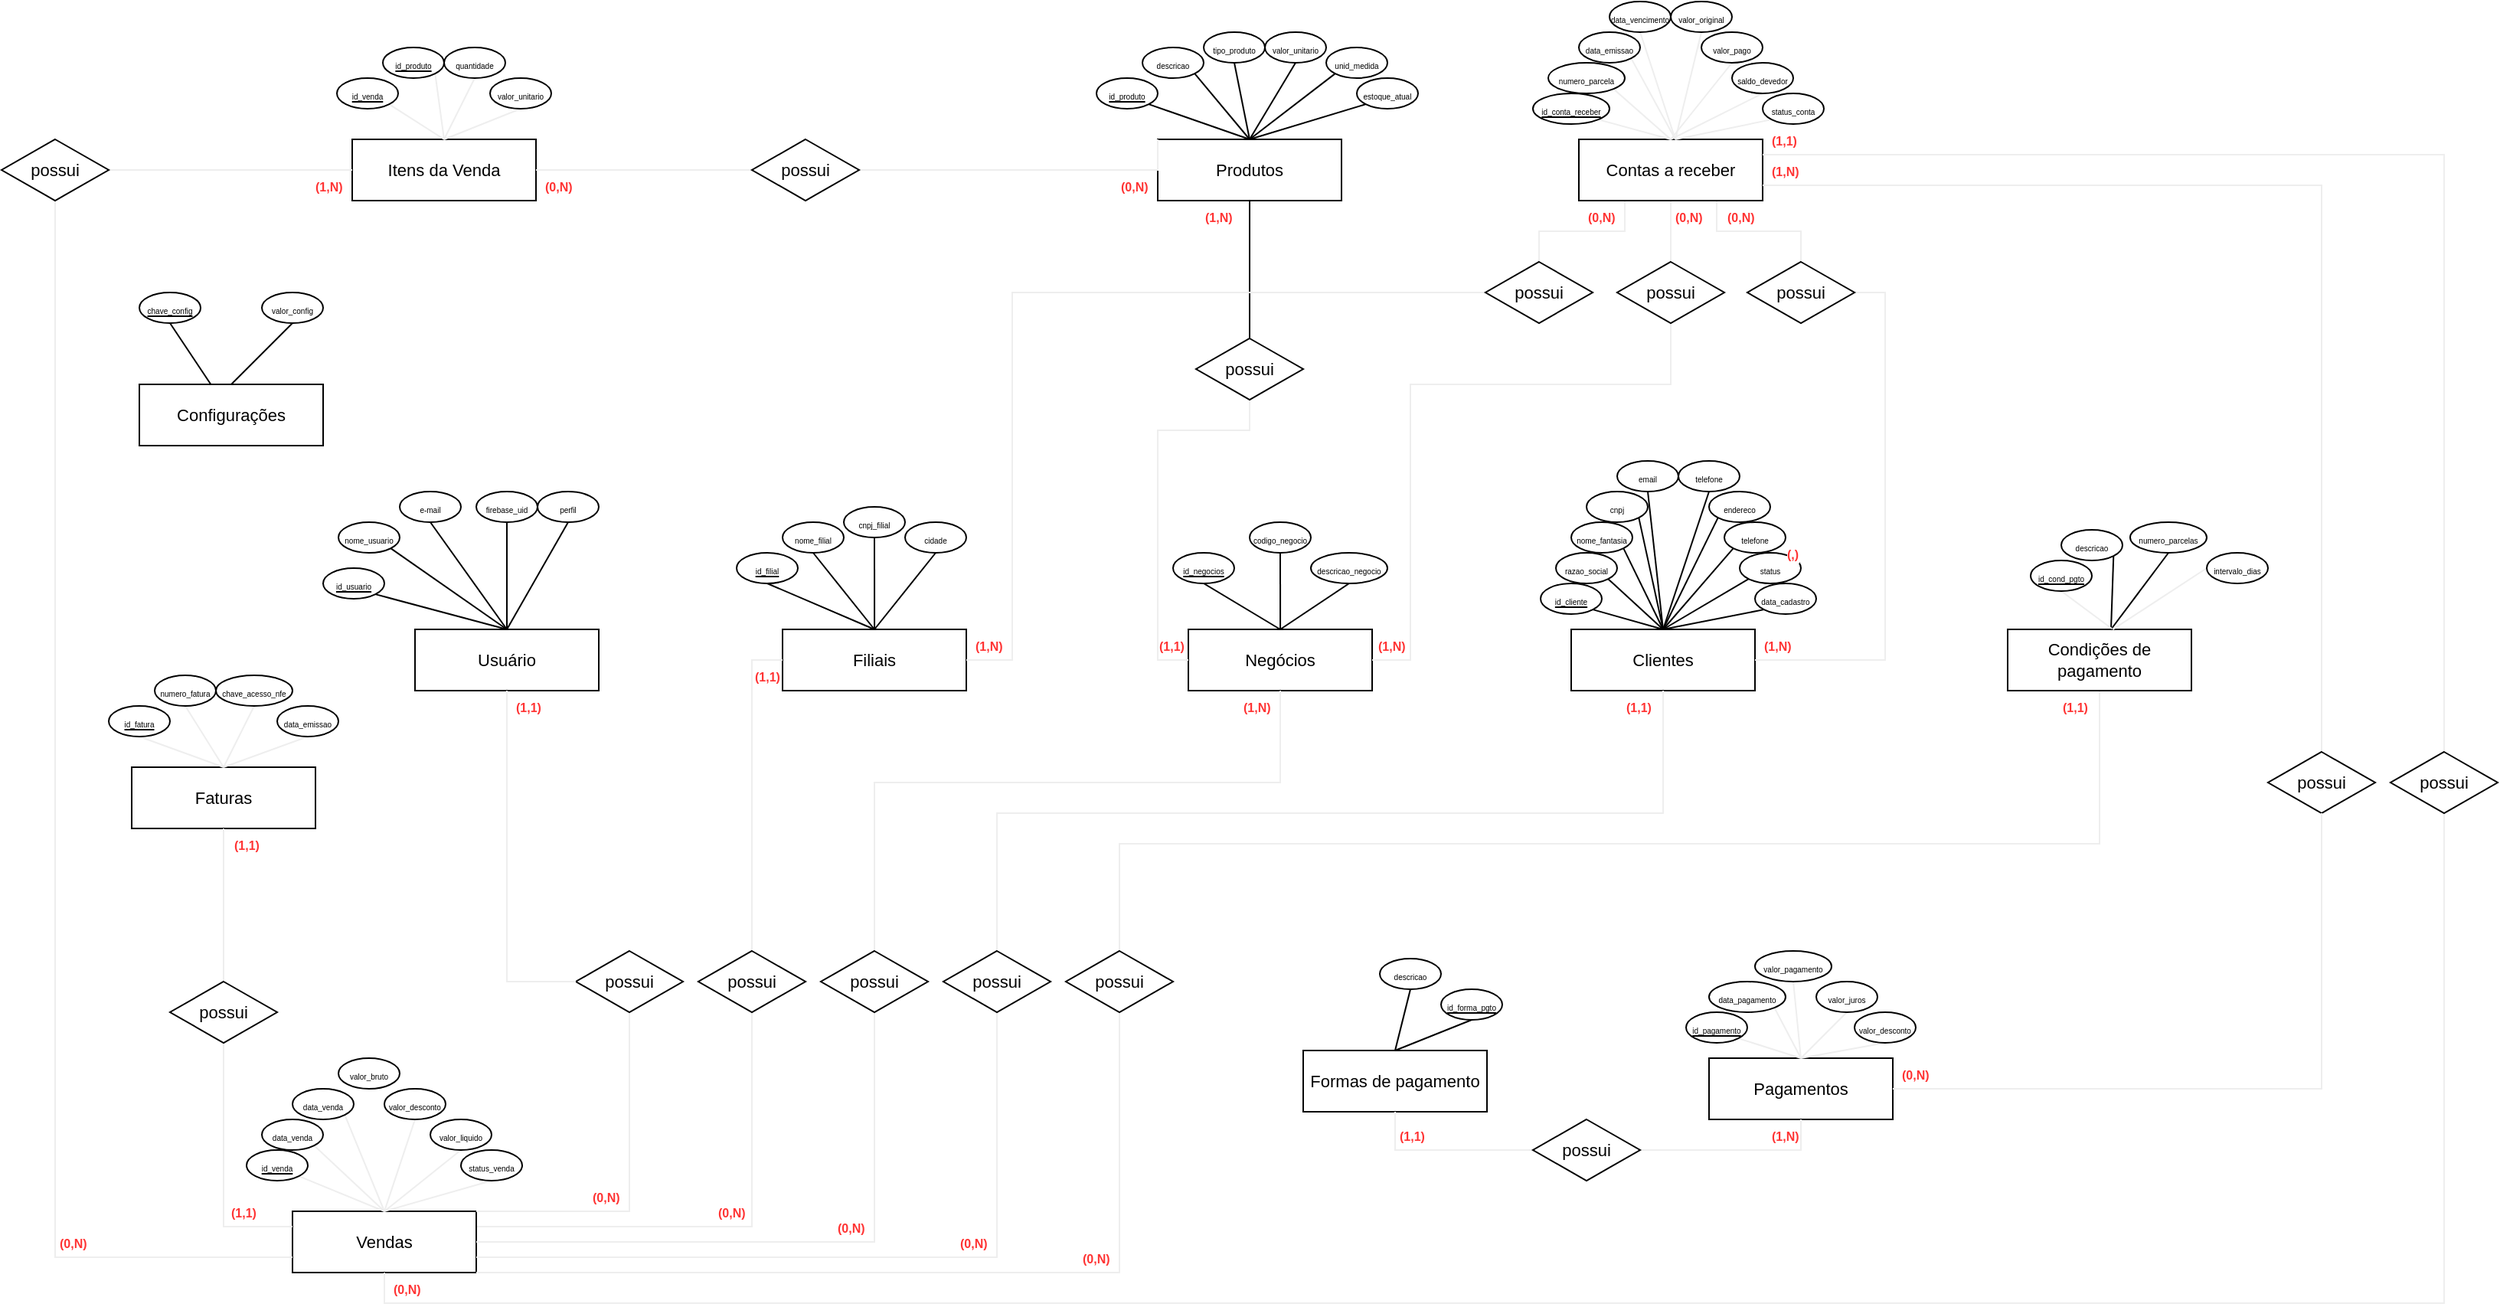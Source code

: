 <mxfile version="28.0.6">
  <diagram name="Página-1" id="mH1-8KkCeX_RXgaMXR4d">
    <mxGraphModel dx="1630" dy="1268" grid="1" gridSize="10" guides="1" tooltips="1" connect="1" arrows="1" fold="1" page="0" pageScale="1" pageWidth="1169" pageHeight="827" math="0" shadow="0">
      <root>
        <mxCell id="0" />
        <mxCell id="1" parent="0" />
        <mxCell id="Nzawm6KIFccO5I51i1Ef-62" value="" style="group;rounded=0;" parent="1" connectable="0" vertex="1">
          <mxGeometry x="1095" y="-70" width="180" height="150" as="geometry" />
        </mxCell>
        <mxCell id="Nzawm6KIFccO5I51i1Ef-1" value="Clientes" style="whiteSpace=wrap;align=center;fontFamily=Helvetica;fontSize=11;fontColor=default;labelBackgroundColor=default;rounded=0;" parent="Nzawm6KIFccO5I51i1Ef-62" vertex="1">
          <mxGeometry x="20" y="110" width="120" height="40" as="geometry" />
        </mxCell>
        <mxCell id="Nzawm6KIFccO5I51i1Ef-52" style="edgeStyle=none;shape=connector;rounded=0;orthogonalLoop=1;jettySize=auto;html=1;exitX=1;exitY=1;exitDx=0;exitDy=0;entryX=0.5;entryY=0;entryDx=0;entryDy=0;strokeColor=default;align=center;verticalAlign=middle;fontFamily=Helvetica;fontSize=11;fontColor=default;labelBackgroundColor=default;endArrow=none;endFill=0;" parent="Nzawm6KIFccO5I51i1Ef-62" source="Nzawm6KIFccO5I51i1Ef-40" target="Nzawm6KIFccO5I51i1Ef-1" edge="1">
          <mxGeometry relative="1" as="geometry" />
        </mxCell>
        <mxCell id="Nzawm6KIFccO5I51i1Ef-40" value="&lt;span style=&quot;background-color: transparent; color: light-dark(rgb(0, 0, 0), rgb(255, 255, 255)); font-size: 5px;&quot;&gt;id_cliente&lt;/span&gt;" style="ellipse;whiteSpace=wrap;html=1;align=center;fontStyle=4;rounded=0;" parent="Nzawm6KIFccO5I51i1Ef-62" vertex="1">
          <mxGeometry y="80" width="40" height="20" as="geometry" />
        </mxCell>
        <mxCell id="Nzawm6KIFccO5I51i1Ef-53" style="edgeStyle=none;shape=connector;rounded=0;orthogonalLoop=1;jettySize=auto;html=1;exitX=1;exitY=1;exitDx=0;exitDy=0;entryX=0.5;entryY=0;entryDx=0;entryDy=0;strokeColor=default;align=center;verticalAlign=middle;fontFamily=Helvetica;fontSize=11;fontColor=default;labelBackgroundColor=default;endArrow=none;endFill=0;" parent="Nzawm6KIFccO5I51i1Ef-62" source="Nzawm6KIFccO5I51i1Ef-42" target="Nzawm6KIFccO5I51i1Ef-1" edge="1">
          <mxGeometry relative="1" as="geometry" />
        </mxCell>
        <mxCell id="Nzawm6KIFccO5I51i1Ef-42" value="&lt;font style=&quot;font-size: 5px;&quot;&gt;razao_social&lt;/font&gt;" style="ellipse;whiteSpace=wrap;html=1;align=center;rounded=0;" parent="Nzawm6KIFccO5I51i1Ef-62" vertex="1">
          <mxGeometry x="10" y="60" width="40" height="20" as="geometry" />
        </mxCell>
        <mxCell id="Nzawm6KIFccO5I51i1Ef-54" style="edgeStyle=none;shape=connector;rounded=0;orthogonalLoop=1;jettySize=auto;html=1;exitX=1;exitY=1;exitDx=0;exitDy=0;entryX=0.5;entryY=0;entryDx=0;entryDy=0;strokeColor=default;align=center;verticalAlign=middle;fontFamily=Helvetica;fontSize=11;fontColor=default;labelBackgroundColor=default;endArrow=none;endFill=0;" parent="Nzawm6KIFccO5I51i1Ef-62" source="Nzawm6KIFccO5I51i1Ef-43" target="Nzawm6KIFccO5I51i1Ef-1" edge="1">
          <mxGeometry relative="1" as="geometry" />
        </mxCell>
        <mxCell id="Nzawm6KIFccO5I51i1Ef-43" value="&lt;font style=&quot;font-size: 5px;&quot;&gt;nome_fantasia&lt;/font&gt;" style="ellipse;whiteSpace=wrap;html=1;align=center;rounded=0;" parent="Nzawm6KIFccO5I51i1Ef-62" vertex="1">
          <mxGeometry x="20" y="40" width="40" height="20" as="geometry" />
        </mxCell>
        <mxCell id="Nzawm6KIFccO5I51i1Ef-55" style="edgeStyle=none;shape=connector;rounded=0;orthogonalLoop=1;jettySize=auto;html=1;exitX=1;exitY=1;exitDx=0;exitDy=0;strokeColor=default;align=center;verticalAlign=middle;fontFamily=Helvetica;fontSize=11;fontColor=default;labelBackgroundColor=default;endArrow=none;endFill=0;" parent="Nzawm6KIFccO5I51i1Ef-62" source="Nzawm6KIFccO5I51i1Ef-44" edge="1">
          <mxGeometry relative="1" as="geometry">
            <mxPoint x="80" y="110" as="targetPoint" />
          </mxGeometry>
        </mxCell>
        <mxCell id="Nzawm6KIFccO5I51i1Ef-44" value="&lt;font style=&quot;font-size: 5px;&quot;&gt;cnpj&lt;/font&gt;" style="ellipse;whiteSpace=wrap;html=1;align=center;rounded=0;" parent="Nzawm6KIFccO5I51i1Ef-62" vertex="1">
          <mxGeometry x="30" y="20" width="40" height="20" as="geometry" />
        </mxCell>
        <mxCell id="Nzawm6KIFccO5I51i1Ef-56" style="edgeStyle=none;shape=connector;rounded=0;orthogonalLoop=1;jettySize=auto;html=1;exitX=0.5;exitY=1;exitDx=0;exitDy=0;strokeColor=default;align=center;verticalAlign=middle;fontFamily=Helvetica;fontSize=11;fontColor=default;labelBackgroundColor=default;endArrow=none;endFill=0;" parent="Nzawm6KIFccO5I51i1Ef-62" source="Nzawm6KIFccO5I51i1Ef-46" edge="1">
          <mxGeometry relative="1" as="geometry">
            <mxPoint x="80" y="110" as="targetPoint" />
          </mxGeometry>
        </mxCell>
        <mxCell id="Nzawm6KIFccO5I51i1Ef-46" value="&lt;font style=&quot;font-size: 5px;&quot;&gt;email&lt;/font&gt;" style="ellipse;whiteSpace=wrap;html=1;align=center;rounded=0;" parent="Nzawm6KIFccO5I51i1Ef-62" vertex="1">
          <mxGeometry x="50" width="40" height="20" as="geometry" />
        </mxCell>
        <mxCell id="Nzawm6KIFccO5I51i1Ef-57" style="edgeStyle=none;shape=connector;rounded=0;orthogonalLoop=1;jettySize=auto;html=1;exitX=0.5;exitY=1;exitDx=0;exitDy=0;entryX=0.5;entryY=0;entryDx=0;entryDy=0;strokeColor=default;align=center;verticalAlign=middle;fontFamily=Helvetica;fontSize=11;fontColor=default;labelBackgroundColor=default;endArrow=none;endFill=0;" parent="Nzawm6KIFccO5I51i1Ef-62" source="Nzawm6KIFccO5I51i1Ef-47" target="Nzawm6KIFccO5I51i1Ef-1" edge="1">
          <mxGeometry relative="1" as="geometry" />
        </mxCell>
        <mxCell id="Nzawm6KIFccO5I51i1Ef-47" value="&lt;font style=&quot;font-size: 5px;&quot;&gt;telefone&lt;/font&gt;" style="ellipse;whiteSpace=wrap;html=1;align=center;rounded=0;" parent="Nzawm6KIFccO5I51i1Ef-62" vertex="1">
          <mxGeometry x="90" width="40" height="20" as="geometry" />
        </mxCell>
        <mxCell id="Nzawm6KIFccO5I51i1Ef-58" style="edgeStyle=none;shape=connector;rounded=0;orthogonalLoop=1;jettySize=auto;html=1;exitX=0;exitY=1;exitDx=0;exitDy=0;entryX=0.5;entryY=0;entryDx=0;entryDy=0;strokeColor=default;align=center;verticalAlign=middle;fontFamily=Helvetica;fontSize=11;fontColor=default;labelBackgroundColor=default;endArrow=none;endFill=0;" parent="Nzawm6KIFccO5I51i1Ef-62" source="Nzawm6KIFccO5I51i1Ef-48" target="Nzawm6KIFccO5I51i1Ef-1" edge="1">
          <mxGeometry relative="1" as="geometry" />
        </mxCell>
        <mxCell id="Nzawm6KIFccO5I51i1Ef-48" value="&lt;font style=&quot;font-size: 5px;&quot;&gt;endereco&lt;/font&gt;" style="ellipse;whiteSpace=wrap;html=1;align=center;rounded=0;" parent="Nzawm6KIFccO5I51i1Ef-62" vertex="1">
          <mxGeometry x="110" y="20" width="40" height="20" as="geometry" />
        </mxCell>
        <mxCell id="Nzawm6KIFccO5I51i1Ef-59" style="edgeStyle=none;shape=connector;rounded=0;orthogonalLoop=1;jettySize=auto;html=1;exitX=0;exitY=1;exitDx=0;exitDy=0;entryX=0.5;entryY=0;entryDx=0;entryDy=0;strokeColor=default;align=center;verticalAlign=middle;fontFamily=Helvetica;fontSize=11;fontColor=default;labelBackgroundColor=default;endArrow=none;endFill=0;" parent="Nzawm6KIFccO5I51i1Ef-62" source="Nzawm6KIFccO5I51i1Ef-49" target="Nzawm6KIFccO5I51i1Ef-1" edge="1">
          <mxGeometry relative="1" as="geometry" />
        </mxCell>
        <mxCell id="Nzawm6KIFccO5I51i1Ef-49" value="&lt;font style=&quot;font-size: 5px;&quot;&gt;telefone&lt;/font&gt;" style="ellipse;whiteSpace=wrap;html=1;align=center;rounded=0;" parent="Nzawm6KIFccO5I51i1Ef-62" vertex="1">
          <mxGeometry x="120" y="40" width="40" height="20" as="geometry" />
        </mxCell>
        <mxCell id="Nzawm6KIFccO5I51i1Ef-60" style="edgeStyle=none;shape=connector;rounded=0;orthogonalLoop=1;jettySize=auto;html=1;exitX=0;exitY=1;exitDx=0;exitDy=0;strokeColor=default;align=center;verticalAlign=middle;fontFamily=Helvetica;fontSize=11;fontColor=default;labelBackgroundColor=default;endArrow=none;endFill=0;" parent="Nzawm6KIFccO5I51i1Ef-62" source="Nzawm6KIFccO5I51i1Ef-50" edge="1">
          <mxGeometry relative="1" as="geometry">
            <mxPoint x="80" y="110" as="targetPoint" />
          </mxGeometry>
        </mxCell>
        <mxCell id="Nzawm6KIFccO5I51i1Ef-50" value="&lt;font style=&quot;font-size: 5px;&quot;&gt;status&lt;/font&gt;" style="ellipse;whiteSpace=wrap;html=1;align=center;rounded=0;" parent="Nzawm6KIFccO5I51i1Ef-62" vertex="1">
          <mxGeometry x="130" y="60" width="40" height="20" as="geometry" />
        </mxCell>
        <mxCell id="Nzawm6KIFccO5I51i1Ef-61" style="edgeStyle=none;shape=connector;rounded=0;orthogonalLoop=1;jettySize=auto;html=1;exitX=0;exitY=1;exitDx=0;exitDy=0;strokeColor=default;align=center;verticalAlign=middle;fontFamily=Helvetica;fontSize=11;fontColor=default;labelBackgroundColor=default;endArrow=none;endFill=0;" parent="Nzawm6KIFccO5I51i1Ef-62" source="Nzawm6KIFccO5I51i1Ef-51" edge="1">
          <mxGeometry relative="1" as="geometry">
            <mxPoint x="80" y="110" as="targetPoint" />
          </mxGeometry>
        </mxCell>
        <mxCell id="Nzawm6KIFccO5I51i1Ef-51" value="&lt;font style=&quot;font-size: 5px;&quot;&gt;data_cadastro&lt;/font&gt;" style="ellipse;whiteSpace=wrap;html=1;align=center;rounded=0;" parent="Nzawm6KIFccO5I51i1Ef-62" vertex="1">
          <mxGeometry x="140" y="80" width="40" height="20" as="geometry" />
        </mxCell>
        <mxCell id="Nzawm6KIFccO5I51i1Ef-288" value="&lt;span style=&quot;color: rgb(255, 51, 51); font-size: 8px;&quot;&gt;(1,N)&lt;/span&gt;" style="text;strokeColor=none;fillColor=none;spacingLeft=4;spacingRight=4;overflow=hidden;rotatable=0;points=[[0,0.5],[1,0.5]];portConstraint=eastwest;fontSize=11;whiteSpace=wrap;html=1;fontFamily=Helvetica;fontColor=default;labelBackgroundColor=default;verticalAlign=middle;fontStyle=1" parent="Nzawm6KIFccO5I51i1Ef-62" vertex="1">
          <mxGeometry x="140" y="110" width="30" height="20" as="geometry" />
        </mxCell>
        <mxCell id="Nzawm6KIFccO5I51i1Ef-63" value="" style="group;rounded=0;" parent="1" connectable="0" vertex="1">
          <mxGeometry x="855" y="-30" width="140" height="110" as="geometry" />
        </mxCell>
        <mxCell id="b0RM8SCTZwkUvGmvNaSb-2" value="Negócios" style="whiteSpace=wrap;align=center;fontFamily=Helvetica;fontSize=11;fontColor=default;labelBackgroundColor=default;rounded=0;" parent="Nzawm6KIFccO5I51i1Ef-63" vertex="1">
          <mxGeometry x="10" y="70" width="120" height="40" as="geometry" />
        </mxCell>
        <mxCell id="Nzawm6KIFccO5I51i1Ef-36" style="edgeStyle=none;shape=connector;rounded=0;orthogonalLoop=1;jettySize=auto;html=1;exitX=0.5;exitY=1;exitDx=0;exitDy=0;entryX=0.5;entryY=0;entryDx=0;entryDy=0;strokeColor=default;align=center;verticalAlign=middle;fontFamily=Helvetica;fontSize=11;fontColor=default;labelBackgroundColor=default;endArrow=none;endFill=0;" parent="Nzawm6KIFccO5I51i1Ef-63" source="Nzawm6KIFccO5I51i1Ef-33" target="b0RM8SCTZwkUvGmvNaSb-2" edge="1">
          <mxGeometry relative="1" as="geometry" />
        </mxCell>
        <mxCell id="Nzawm6KIFccO5I51i1Ef-33" value="&lt;span style=&quot;background-color: transparent; color: light-dark(rgb(0, 0, 0), rgb(255, 255, 255)); font-size: 5px;&quot;&gt;id_negocios&lt;/span&gt;" style="ellipse;whiteSpace=wrap;html=1;align=center;fontStyle=4;rounded=0;" parent="Nzawm6KIFccO5I51i1Ef-63" vertex="1">
          <mxGeometry y="20" width="40" height="20" as="geometry" />
        </mxCell>
        <mxCell id="Nzawm6KIFccO5I51i1Ef-37" style="edgeStyle=none;shape=connector;rounded=0;orthogonalLoop=1;jettySize=auto;html=1;exitX=0.5;exitY=1;exitDx=0;exitDy=0;strokeColor=default;align=center;verticalAlign=middle;fontFamily=Helvetica;fontSize=11;fontColor=default;labelBackgroundColor=default;endArrow=none;endFill=0;" parent="Nzawm6KIFccO5I51i1Ef-63" source="Nzawm6KIFccO5I51i1Ef-34" edge="1">
          <mxGeometry relative="1" as="geometry">
            <mxPoint x="70.048" y="70" as="targetPoint" />
          </mxGeometry>
        </mxCell>
        <mxCell id="Nzawm6KIFccO5I51i1Ef-34" value="&lt;font style=&quot;font-size: 5px;&quot;&gt;codigo_negocio&lt;/font&gt;" style="ellipse;whiteSpace=wrap;html=1;align=center;rounded=0;" parent="Nzawm6KIFccO5I51i1Ef-63" vertex="1">
          <mxGeometry x="50" width="40" height="20" as="geometry" />
        </mxCell>
        <mxCell id="Nzawm6KIFccO5I51i1Ef-38" style="edgeStyle=none;shape=connector;rounded=0;orthogonalLoop=1;jettySize=auto;html=1;exitX=0.5;exitY=1;exitDx=0;exitDy=0;entryX=0.5;entryY=0;entryDx=0;entryDy=0;strokeColor=default;align=center;verticalAlign=middle;fontFamily=Helvetica;fontSize=11;fontColor=default;labelBackgroundColor=default;endArrow=none;endFill=0;" parent="Nzawm6KIFccO5I51i1Ef-63" source="Nzawm6KIFccO5I51i1Ef-35" target="b0RM8SCTZwkUvGmvNaSb-2" edge="1">
          <mxGeometry relative="1" as="geometry" />
        </mxCell>
        <mxCell id="Nzawm6KIFccO5I51i1Ef-35" value="&lt;font style=&quot;font-size: 5px;&quot;&gt;descricao_negocio&lt;/font&gt;" style="ellipse;whiteSpace=wrap;html=1;align=center;rounded=0;" parent="Nzawm6KIFccO5I51i1Ef-63" vertex="1">
          <mxGeometry x="90" y="20" width="50" height="20" as="geometry" />
        </mxCell>
        <mxCell id="Nzawm6KIFccO5I51i1Ef-283" value="&lt;span style=&quot;color: rgb(255, 51, 51); font-size: 8px;&quot;&gt;(1,1)&lt;/span&gt;" style="text;strokeColor=none;fillColor=none;spacingLeft=4;spacingRight=4;overflow=hidden;rotatable=0;points=[[0,0.5],[1,0.5]];portConstraint=eastwest;fontSize=11;whiteSpace=wrap;html=1;fontFamily=Helvetica;fontColor=default;labelBackgroundColor=default;verticalAlign=middle;fontStyle=1" parent="Nzawm6KIFccO5I51i1Ef-63" vertex="1">
          <mxGeometry x="-15" y="70" width="30" height="20" as="geometry" />
        </mxCell>
        <mxCell id="Nzawm6KIFccO5I51i1Ef-64" value="" style="group;rounded=0;" parent="1" connectable="0" vertex="1">
          <mxGeometry x="570" y="-40" width="150" height="120" as="geometry" />
        </mxCell>
        <mxCell id="b0RM8SCTZwkUvGmvNaSb-1" value="Filiais" style="whiteSpace=wrap;html=1;align=center;fontFamily=Helvetica;fontSize=11;fontColor=default;labelBackgroundColor=default;rounded=0;" parent="Nzawm6KIFccO5I51i1Ef-64" vertex="1">
          <mxGeometry x="30" y="80" width="120" height="40" as="geometry" />
        </mxCell>
        <mxCell id="Nzawm6KIFccO5I51i1Ef-29" style="edgeStyle=none;shape=connector;rounded=0;orthogonalLoop=1;jettySize=auto;html=1;exitX=0.5;exitY=1;exitDx=0;exitDy=0;entryX=0.5;entryY=0;entryDx=0;entryDy=0;strokeColor=default;align=center;verticalAlign=middle;fontFamily=Helvetica;fontSize=11;fontColor=default;labelBackgroundColor=default;endArrow=none;endFill=0;" parent="Nzawm6KIFccO5I51i1Ef-64" source="Nzawm6KIFccO5I51i1Ef-25" target="b0RM8SCTZwkUvGmvNaSb-1" edge="1">
          <mxGeometry relative="1" as="geometry" />
        </mxCell>
        <mxCell id="Nzawm6KIFccO5I51i1Ef-25" value="&lt;span style=&quot;background-color: transparent; color: light-dark(rgb(0, 0, 0), rgb(255, 255, 255)); font-size: 5px;&quot;&gt;id_filial&lt;/span&gt;" style="ellipse;whiteSpace=wrap;html=1;align=center;fontStyle=4;rounded=0;" parent="Nzawm6KIFccO5I51i1Ef-64" vertex="1">
          <mxGeometry y="30" width="40" height="20" as="geometry" />
        </mxCell>
        <mxCell id="Nzawm6KIFccO5I51i1Ef-30" style="edgeStyle=none;shape=connector;rounded=0;orthogonalLoop=1;jettySize=auto;html=1;exitX=0.5;exitY=1;exitDx=0;exitDy=0;entryX=0.5;entryY=0;entryDx=0;entryDy=0;strokeColor=default;align=center;verticalAlign=middle;fontFamily=Helvetica;fontSize=11;fontColor=default;labelBackgroundColor=default;endArrow=none;endFill=0;" parent="Nzawm6KIFccO5I51i1Ef-64" source="Nzawm6KIFccO5I51i1Ef-26" target="b0RM8SCTZwkUvGmvNaSb-1" edge="1">
          <mxGeometry relative="1" as="geometry" />
        </mxCell>
        <mxCell id="Nzawm6KIFccO5I51i1Ef-26" value="&lt;font style=&quot;font-size: 5px;&quot;&gt;nome_filial&lt;/font&gt;" style="ellipse;whiteSpace=wrap;html=1;align=center;rounded=0;" parent="Nzawm6KIFccO5I51i1Ef-64" vertex="1">
          <mxGeometry x="30" y="10" width="40" height="20" as="geometry" />
        </mxCell>
        <mxCell id="Nzawm6KIFccO5I51i1Ef-31" style="edgeStyle=none;shape=connector;rounded=0;orthogonalLoop=1;jettySize=auto;html=1;exitX=0.5;exitY=1;exitDx=0;exitDy=0;strokeColor=default;align=center;verticalAlign=middle;fontFamily=Helvetica;fontSize=11;fontColor=default;labelBackgroundColor=default;endArrow=none;endFill=0;" parent="Nzawm6KIFccO5I51i1Ef-64" source="Nzawm6KIFccO5I51i1Ef-27" edge="1">
          <mxGeometry relative="1" as="geometry">
            <mxPoint x="90.048" y="80" as="targetPoint" />
          </mxGeometry>
        </mxCell>
        <mxCell id="Nzawm6KIFccO5I51i1Ef-27" value="&lt;font style=&quot;font-size: 5px;&quot;&gt;cnpj_filial&lt;/font&gt;" style="ellipse;whiteSpace=wrap;html=1;align=center;rounded=0;" parent="Nzawm6KIFccO5I51i1Ef-64" vertex="1">
          <mxGeometry x="70" width="40" height="20" as="geometry" />
        </mxCell>
        <mxCell id="Nzawm6KIFccO5I51i1Ef-32" style="edgeStyle=none;shape=connector;rounded=0;orthogonalLoop=1;jettySize=auto;html=1;exitX=0.5;exitY=1;exitDx=0;exitDy=0;entryX=0.5;entryY=0;entryDx=0;entryDy=0;strokeColor=default;align=center;verticalAlign=middle;fontFamily=Helvetica;fontSize=11;fontColor=default;labelBackgroundColor=default;endArrow=none;endFill=0;" parent="Nzawm6KIFccO5I51i1Ef-64" source="Nzawm6KIFccO5I51i1Ef-28" target="b0RM8SCTZwkUvGmvNaSb-1" edge="1">
          <mxGeometry relative="1" as="geometry" />
        </mxCell>
        <mxCell id="Nzawm6KIFccO5I51i1Ef-28" value="&lt;font style=&quot;font-size: 5px;&quot;&gt;cidade&lt;/font&gt;" style="ellipse;whiteSpace=wrap;html=1;align=center;rounded=0;" parent="Nzawm6KIFccO5I51i1Ef-64" vertex="1">
          <mxGeometry x="110" y="10" width="40" height="20" as="geometry" />
        </mxCell>
        <mxCell id="Nzawm6KIFccO5I51i1Ef-259" value="&lt;span style=&quot;color: rgb(255, 51, 51); font-size: 8px;&quot;&gt;(1,1)&lt;/span&gt;" style="text;strokeColor=none;fillColor=none;spacingLeft=4;spacingRight=4;overflow=hidden;rotatable=0;points=[[0,0.5],[1,0.5]];portConstraint=eastwest;fontSize=11;whiteSpace=wrap;html=1;fontFamily=Helvetica;fontColor=default;labelBackgroundColor=default;verticalAlign=middle;fontStyle=1" parent="Nzawm6KIFccO5I51i1Ef-64" vertex="1">
          <mxGeometry x="6" y="100" width="30" height="20" as="geometry" />
        </mxCell>
        <mxCell id="Nzawm6KIFccO5I51i1Ef-65" value="" style="group;rounded=0;" parent="1" connectable="0" vertex="1">
          <mxGeometry x="300" y="-50" width="180" height="130" as="geometry" />
        </mxCell>
        <mxCell id="DuTTeMoQ58fFaXzwmPSi-3" value="Usuário" style="whiteSpace=wrap;html=1;align=center;fontFamily=Helvetica;fontSize=11;fontColor=default;labelBackgroundColor=default;rounded=0;" parent="Nzawm6KIFccO5I51i1Ef-65" vertex="1">
          <mxGeometry x="60" y="90" width="120" height="40" as="geometry" />
        </mxCell>
        <mxCell id="Nzawm6KIFccO5I51i1Ef-20" style="shape=connector;rounded=0;orthogonalLoop=1;jettySize=auto;html=1;exitX=1;exitY=1;exitDx=0;exitDy=0;entryX=0.5;entryY=0;entryDx=0;entryDy=0;strokeColor=default;align=center;verticalAlign=middle;fontFamily=Helvetica;fontSize=11;fontColor=default;labelBackgroundColor=default;endArrow=none;endFill=0;" parent="Nzawm6KIFccO5I51i1Ef-65" source="Nzawm6KIFccO5I51i1Ef-12" target="DuTTeMoQ58fFaXzwmPSi-3" edge="1">
          <mxGeometry relative="1" as="geometry" />
        </mxCell>
        <mxCell id="Nzawm6KIFccO5I51i1Ef-12" value="&lt;span style=&quot;background-color: transparent; color: light-dark(rgb(0, 0, 0), rgb(255, 255, 255)); font-size: 5px;&quot;&gt;id_usuario&lt;/span&gt;" style="ellipse;whiteSpace=wrap;html=1;align=center;fontStyle=4;rounded=0;" parent="Nzawm6KIFccO5I51i1Ef-65" vertex="1">
          <mxGeometry y="50" width="40" height="20" as="geometry" />
        </mxCell>
        <mxCell id="Nzawm6KIFccO5I51i1Ef-21" style="edgeStyle=none;shape=connector;rounded=0;orthogonalLoop=1;jettySize=auto;html=1;exitX=1;exitY=1;exitDx=0;exitDy=0;entryX=0.5;entryY=0;entryDx=0;entryDy=0;strokeColor=default;align=center;verticalAlign=middle;fontFamily=Helvetica;fontSize=11;fontColor=default;labelBackgroundColor=default;endArrow=none;endFill=0;" parent="Nzawm6KIFccO5I51i1Ef-65" source="Nzawm6KIFccO5I51i1Ef-15" target="DuTTeMoQ58fFaXzwmPSi-3" edge="1">
          <mxGeometry relative="1" as="geometry" />
        </mxCell>
        <mxCell id="Nzawm6KIFccO5I51i1Ef-15" value="&lt;span style=&quot;font-size: 5px;&quot;&gt;nome_usuario&lt;/span&gt;" style="ellipse;whiteSpace=wrap;html=1;align=center;rounded=0;" parent="Nzawm6KIFccO5I51i1Ef-65" vertex="1">
          <mxGeometry x="10" y="20" width="40" height="20" as="geometry" />
        </mxCell>
        <mxCell id="Nzawm6KIFccO5I51i1Ef-22" style="edgeStyle=none;shape=connector;rounded=0;orthogonalLoop=1;jettySize=auto;html=1;exitX=0.5;exitY=1;exitDx=0;exitDy=0;strokeColor=default;align=center;verticalAlign=middle;fontFamily=Helvetica;fontSize=11;fontColor=default;labelBackgroundColor=default;endArrow=none;endFill=0;" parent="Nzawm6KIFccO5I51i1Ef-65" source="Nzawm6KIFccO5I51i1Ef-16" edge="1">
          <mxGeometry relative="1" as="geometry">
            <mxPoint x="120" y="90" as="targetPoint" />
          </mxGeometry>
        </mxCell>
        <mxCell id="Nzawm6KIFccO5I51i1Ef-16" value="&lt;span style=&quot;font-size: 5px;&quot;&gt;e-mail&lt;/span&gt;" style="ellipse;whiteSpace=wrap;html=1;align=center;rounded=0;" parent="Nzawm6KIFccO5I51i1Ef-65" vertex="1">
          <mxGeometry x="50" width="40" height="20" as="geometry" />
        </mxCell>
        <mxCell id="Nzawm6KIFccO5I51i1Ef-23" style="edgeStyle=none;shape=connector;rounded=0;orthogonalLoop=1;jettySize=auto;html=1;exitX=0.5;exitY=1;exitDx=0;exitDy=0;strokeColor=default;align=center;verticalAlign=middle;fontFamily=Helvetica;fontSize=11;fontColor=default;labelBackgroundColor=default;endArrow=none;endFill=0;" parent="Nzawm6KIFccO5I51i1Ef-65" source="Nzawm6KIFccO5I51i1Ef-17" edge="1">
          <mxGeometry relative="1" as="geometry">
            <mxPoint x="120" y="90" as="targetPoint" />
          </mxGeometry>
        </mxCell>
        <mxCell id="Nzawm6KIFccO5I51i1Ef-17" value="&lt;span style=&quot;font-size: 5px;&quot;&gt;firebase_uid&lt;/span&gt;" style="ellipse;whiteSpace=wrap;html=1;align=center;rounded=0;" parent="Nzawm6KIFccO5I51i1Ef-65" vertex="1">
          <mxGeometry x="100" width="40" height="20" as="geometry" />
        </mxCell>
        <mxCell id="Nzawm6KIFccO5I51i1Ef-24" style="edgeStyle=none;shape=connector;rounded=0;orthogonalLoop=1;jettySize=auto;html=1;exitX=0.5;exitY=1;exitDx=0;exitDy=0;strokeColor=default;align=center;verticalAlign=middle;fontFamily=Helvetica;fontSize=11;fontColor=default;labelBackgroundColor=default;endArrow=none;endFill=0;" parent="Nzawm6KIFccO5I51i1Ef-65" source="Nzawm6KIFccO5I51i1Ef-18" edge="1">
          <mxGeometry relative="1" as="geometry">
            <mxPoint x="120" y="90" as="targetPoint" />
          </mxGeometry>
        </mxCell>
        <mxCell id="Nzawm6KIFccO5I51i1Ef-18" value="&lt;span style=&quot;font-size: 5px;&quot;&gt;perfil&lt;/span&gt;" style="ellipse;whiteSpace=wrap;html=1;align=center;rounded=0;" parent="Nzawm6KIFccO5I51i1Ef-65" vertex="1">
          <mxGeometry x="140" width="40" height="20" as="geometry" />
        </mxCell>
        <mxCell id="Nzawm6KIFccO5I51i1Ef-85" value="" style="group;rounded=0;" parent="1" connectable="0" vertex="1">
          <mxGeometry x="940" y="255" width="130" height="100" as="geometry" />
        </mxCell>
        <mxCell id="Nzawm6KIFccO5I51i1Ef-2" value="Formas de pagamento" style="whiteSpace=wrap;align=center;fontFamily=Helvetica;fontSize=11;fontColor=default;labelBackgroundColor=default;rounded=0;" parent="Nzawm6KIFccO5I51i1Ef-85" vertex="1">
          <mxGeometry y="60" width="120" height="40" as="geometry" />
        </mxCell>
        <mxCell id="Nzawm6KIFccO5I51i1Ef-70" value="" style="group;rounded=0;" parent="Nzawm6KIFccO5I51i1Ef-85" connectable="0" vertex="1">
          <mxGeometry x="50" width="80" height="60" as="geometry" />
        </mxCell>
        <mxCell id="Nzawm6KIFccO5I51i1Ef-69" style="edgeStyle=none;shape=connector;rounded=0;orthogonalLoop=1;jettySize=auto;html=1;exitX=0.5;exitY=1;exitDx=0;exitDy=0;strokeColor=default;align=center;verticalAlign=middle;fontFamily=Helvetica;fontSize=11;fontColor=default;labelBackgroundColor=default;endArrow=none;endFill=0;" parent="Nzawm6KIFccO5I51i1Ef-70" source="Nzawm6KIFccO5I51i1Ef-66" edge="1">
          <mxGeometry relative="1" as="geometry">
            <mxPoint x="10" y="60" as="targetPoint" />
          </mxGeometry>
        </mxCell>
        <mxCell id="Nzawm6KIFccO5I51i1Ef-66" value="&lt;span style=&quot;background-color: transparent; color: light-dark(rgb(0, 0, 0), rgb(255, 255, 255)); font-size: 5px;&quot;&gt;id_forma_pgto&lt;/span&gt;" style="ellipse;whiteSpace=wrap;html=1;align=center;fontStyle=4;rounded=0;" parent="Nzawm6KIFccO5I51i1Ef-70" vertex="1">
          <mxGeometry x="40" y="20" width="40" height="20" as="geometry" />
        </mxCell>
        <mxCell id="Nzawm6KIFccO5I51i1Ef-67" value="&lt;font style=&quot;font-size: 5px;&quot;&gt;descricao&lt;/font&gt;" style="ellipse;whiteSpace=wrap;html=1;align=center;rounded=0;" parent="Nzawm6KIFccO5I51i1Ef-70" vertex="1">
          <mxGeometry width="40" height="20" as="geometry" />
        </mxCell>
        <mxCell id="Nzawm6KIFccO5I51i1Ef-68" style="edgeStyle=none;shape=connector;rounded=0;orthogonalLoop=1;jettySize=auto;html=1;exitX=0.5;exitY=1;exitDx=0;exitDy=0;entryX=0.5;entryY=0;entryDx=0;entryDy=0;strokeColor=default;align=center;verticalAlign=middle;fontFamily=Helvetica;fontSize=11;fontColor=default;labelBackgroundColor=default;endArrow=none;endFill=0;" parent="Nzawm6KIFccO5I51i1Ef-85" source="Nzawm6KIFccO5I51i1Ef-67" target="Nzawm6KIFccO5I51i1Ef-2" edge="1">
          <mxGeometry relative="1" as="geometry" />
        </mxCell>
        <mxCell id="Nzawm6KIFccO5I51i1Ef-87" value="" style="group;rounded=0;" parent="1" connectable="0" vertex="1">
          <mxGeometry x="180" y="-180" width="120" height="100" as="geometry" />
        </mxCell>
        <mxCell id="DuTTeMoQ58fFaXzwmPSi-1" value="Configurações" style="whiteSpace=wrap;html=1;align=center;fontFamily=Helvetica;fontSize=11;fontColor=default;labelBackgroundColor=default;rounded=0;" parent="Nzawm6KIFccO5I51i1Ef-87" vertex="1">
          <mxGeometry y="60" width="120" height="40" as="geometry" />
        </mxCell>
        <mxCell id="Nzawm6KIFccO5I51i1Ef-10" style="rounded=0;orthogonalLoop=1;jettySize=auto;html=1;exitX=0.5;exitY=1;exitDx=0;exitDy=0;endArrow=none;endFill=0;" parent="Nzawm6KIFccO5I51i1Ef-87" source="Nzawm6KIFccO5I51i1Ef-8" target="DuTTeMoQ58fFaXzwmPSi-1" edge="1">
          <mxGeometry relative="1" as="geometry" />
        </mxCell>
        <mxCell id="Nzawm6KIFccO5I51i1Ef-8" value="&lt;span style=&quot;background-color: transparent; color: light-dark(rgb(0, 0, 0), rgb(255, 255, 255)); font-size: 5px;&quot;&gt;chave_config&lt;/span&gt;" style="ellipse;whiteSpace=wrap;html=1;align=center;fontStyle=4;rounded=0;" parent="Nzawm6KIFccO5I51i1Ef-87" vertex="1">
          <mxGeometry width="40" height="20" as="geometry" />
        </mxCell>
        <mxCell id="Nzawm6KIFccO5I51i1Ef-11" style="shape=connector;rounded=0;orthogonalLoop=1;jettySize=auto;html=1;exitX=0.5;exitY=1;exitDx=0;exitDy=0;entryX=0.5;entryY=0;entryDx=0;entryDy=0;strokeColor=default;align=center;verticalAlign=middle;fontFamily=Helvetica;fontSize=11;fontColor=default;labelBackgroundColor=default;endArrow=none;endFill=0;" parent="Nzawm6KIFccO5I51i1Ef-87" source="Nzawm6KIFccO5I51i1Ef-9" target="DuTTeMoQ58fFaXzwmPSi-1" edge="1">
          <mxGeometry relative="1" as="geometry" />
        </mxCell>
        <mxCell id="Nzawm6KIFccO5I51i1Ef-9" value="&lt;font style=&quot;font-size: 5px;&quot;&gt;valor_config&lt;/font&gt;" style="ellipse;whiteSpace=wrap;html=1;align=center;rounded=0;" parent="Nzawm6KIFccO5I51i1Ef-87" vertex="1">
          <mxGeometry x="80" width="40" height="20" as="geometry" />
        </mxCell>
        <mxCell id="Nzawm6KIFccO5I51i1Ef-106" value="" style="edgeStyle=orthogonalEdgeStyle;shape=connector;rounded=0;orthogonalLoop=1;jettySize=auto;html=1;strokeColor=default;align=center;verticalAlign=middle;fontFamily=Helvetica;fontSize=11;fontColor=default;labelBackgroundColor=default;endArrow=none;endFill=0;" parent="1" source="Nzawm6KIFccO5I51i1Ef-105" target="Nzawm6KIFccO5I51i1Ef-88" edge="1">
          <mxGeometry relative="1" as="geometry" />
        </mxCell>
        <mxCell id="Nzawm6KIFccO5I51i1Ef-276" style="edgeStyle=orthogonalEdgeStyle;shape=connector;rounded=0;orthogonalLoop=1;jettySize=auto;html=1;exitX=0.5;exitY=1;exitDx=0;exitDy=0;entryX=0;entryY=0.5;entryDx=0;entryDy=0;strokeColor=light-dark(#EEEEEE,#FFFFFF);align=center;verticalAlign=middle;fontFamily=Helvetica;fontSize=11;fontColor=#FFFFFF;labelBackgroundColor=default;endArrow=none;endFill=0;" parent="1" source="Nzawm6KIFccO5I51i1Ef-105" target="b0RM8SCTZwkUvGmvNaSb-2" edge="1">
          <mxGeometry relative="1" as="geometry">
            <Array as="points">
              <mxPoint x="905" y="-90" />
              <mxPoint x="845" y="-90" />
              <mxPoint x="845" y="60" />
            </Array>
          </mxGeometry>
        </mxCell>
        <mxCell id="Nzawm6KIFccO5I51i1Ef-105" value="possui" style="shape=rhombus;perimeter=rhombusPerimeter;whiteSpace=wrap;html=1;align=center;fontFamily=Helvetica;fontSize=11;fontColor=default;labelBackgroundColor=default;rounded=0;" parent="1" vertex="1">
          <mxGeometry x="870" y="-150" width="70" height="40" as="geometry" />
        </mxCell>
        <mxCell id="Nzawm6KIFccO5I51i1Ef-109" value="" style="group" parent="1" connectable="0" vertex="1">
          <mxGeometry x="805" y="-350" width="210" height="110" as="geometry" />
        </mxCell>
        <mxCell id="Nzawm6KIFccO5I51i1Ef-88" value="Produtos" style="whiteSpace=wrap;html=1;align=center;fontFamily=Helvetica;fontSize=11;fontColor=default;labelBackgroundColor=default;rounded=0;" parent="Nzawm6KIFccO5I51i1Ef-109" vertex="1">
          <mxGeometry x="40" y="70" width="120" height="40" as="geometry" />
        </mxCell>
        <mxCell id="Nzawm6KIFccO5I51i1Ef-95" style="edgeStyle=none;shape=connector;rounded=0;orthogonalLoop=1;jettySize=auto;html=1;exitX=1;exitY=1;exitDx=0;exitDy=0;entryX=0.5;entryY=0;entryDx=0;entryDy=0;strokeColor=default;align=center;verticalAlign=middle;fontFamily=Helvetica;fontSize=11;fontColor=default;labelBackgroundColor=default;endArrow=none;endFill=0;" parent="Nzawm6KIFccO5I51i1Ef-109" source="Nzawm6KIFccO5I51i1Ef-89" target="Nzawm6KIFccO5I51i1Ef-88" edge="1">
          <mxGeometry relative="1" as="geometry" />
        </mxCell>
        <mxCell id="Nzawm6KIFccO5I51i1Ef-89" value="&lt;span style=&quot;background-color: transparent; color: light-dark(rgb(0, 0, 0), rgb(255, 255, 255)); font-size: 5px;&quot;&gt;id_produto&lt;/span&gt;" style="ellipse;whiteSpace=wrap;html=1;align=center;fontStyle=4;rounded=0;" parent="Nzawm6KIFccO5I51i1Ef-109" vertex="1">
          <mxGeometry y="30" width="40" height="20" as="geometry" />
        </mxCell>
        <mxCell id="Nzawm6KIFccO5I51i1Ef-96" style="edgeStyle=none;shape=connector;rounded=0;orthogonalLoop=1;jettySize=auto;html=1;exitX=1;exitY=1;exitDx=0;exitDy=0;strokeColor=default;align=center;verticalAlign=middle;fontFamily=Helvetica;fontSize=11;fontColor=default;labelBackgroundColor=default;endArrow=none;endFill=0;" parent="Nzawm6KIFccO5I51i1Ef-109" source="Nzawm6KIFccO5I51i1Ef-90" edge="1">
          <mxGeometry relative="1" as="geometry">
            <mxPoint x="100" y="70" as="targetPoint" />
          </mxGeometry>
        </mxCell>
        <mxCell id="Nzawm6KIFccO5I51i1Ef-90" value="&lt;font style=&quot;font-size: 5px;&quot;&gt;descricao&lt;/font&gt;" style="ellipse;whiteSpace=wrap;html=1;align=center;rounded=0;" parent="Nzawm6KIFccO5I51i1Ef-109" vertex="1">
          <mxGeometry x="30" y="10" width="40" height="20" as="geometry" />
        </mxCell>
        <mxCell id="Nzawm6KIFccO5I51i1Ef-97" style="edgeStyle=none;shape=connector;rounded=0;orthogonalLoop=1;jettySize=auto;html=1;exitX=0.5;exitY=1;exitDx=0;exitDy=0;strokeColor=default;align=center;verticalAlign=middle;fontFamily=Helvetica;fontSize=11;fontColor=default;labelBackgroundColor=default;endArrow=none;endFill=0;" parent="Nzawm6KIFccO5I51i1Ef-109" source="Nzawm6KIFccO5I51i1Ef-91" edge="1">
          <mxGeometry relative="1" as="geometry">
            <mxPoint x="100" y="70" as="targetPoint" />
          </mxGeometry>
        </mxCell>
        <mxCell id="Nzawm6KIFccO5I51i1Ef-91" value="&lt;font style=&quot;font-size: 5px;&quot;&gt;tipo_produto&lt;/font&gt;" style="ellipse;whiteSpace=wrap;html=1;align=center;rounded=0;" parent="Nzawm6KIFccO5I51i1Ef-109" vertex="1">
          <mxGeometry x="70" width="40" height="20" as="geometry" />
        </mxCell>
        <mxCell id="Nzawm6KIFccO5I51i1Ef-98" style="edgeStyle=none;shape=connector;rounded=0;orthogonalLoop=1;jettySize=auto;html=1;exitX=0.5;exitY=1;exitDx=0;exitDy=0;strokeColor=default;align=center;verticalAlign=middle;fontFamily=Helvetica;fontSize=11;fontColor=default;labelBackgroundColor=default;endArrow=none;endFill=0;" parent="Nzawm6KIFccO5I51i1Ef-109" source="Nzawm6KIFccO5I51i1Ef-92" edge="1">
          <mxGeometry relative="1" as="geometry">
            <mxPoint x="100" y="70" as="targetPoint" />
          </mxGeometry>
        </mxCell>
        <mxCell id="Nzawm6KIFccO5I51i1Ef-92" value="&lt;font style=&quot;font-size: 5px;&quot;&gt;valor_unitario&lt;/font&gt;" style="ellipse;whiteSpace=wrap;html=1;align=center;rounded=0;" parent="Nzawm6KIFccO5I51i1Ef-109" vertex="1">
          <mxGeometry x="110" width="40" height="20" as="geometry" />
        </mxCell>
        <mxCell id="Nzawm6KIFccO5I51i1Ef-99" style="edgeStyle=none;shape=connector;rounded=0;orthogonalLoop=1;jettySize=auto;html=1;exitX=0;exitY=1;exitDx=0;exitDy=0;strokeColor=default;align=center;verticalAlign=middle;fontFamily=Helvetica;fontSize=11;fontColor=default;labelBackgroundColor=default;endArrow=none;endFill=0;" parent="Nzawm6KIFccO5I51i1Ef-109" source="Nzawm6KIFccO5I51i1Ef-93" edge="1">
          <mxGeometry relative="1" as="geometry">
            <mxPoint x="100" y="70" as="targetPoint" />
          </mxGeometry>
        </mxCell>
        <mxCell id="Nzawm6KIFccO5I51i1Ef-93" value="&lt;font style=&quot;font-size: 5px;&quot;&gt;unid_medida&lt;/font&gt;" style="ellipse;whiteSpace=wrap;html=1;align=center;rounded=0;" parent="Nzawm6KIFccO5I51i1Ef-109" vertex="1">
          <mxGeometry x="150" y="10" width="40" height="20" as="geometry" />
        </mxCell>
        <mxCell id="Nzawm6KIFccO5I51i1Ef-100" style="edgeStyle=none;shape=connector;rounded=0;orthogonalLoop=1;jettySize=auto;html=1;exitX=0;exitY=1;exitDx=0;exitDy=0;strokeColor=default;align=center;verticalAlign=middle;fontFamily=Helvetica;fontSize=11;fontColor=default;labelBackgroundColor=default;endArrow=none;endFill=0;" parent="Nzawm6KIFccO5I51i1Ef-109" source="Nzawm6KIFccO5I51i1Ef-94" edge="1">
          <mxGeometry relative="1" as="geometry">
            <mxPoint x="100" y="70" as="targetPoint" />
          </mxGeometry>
        </mxCell>
        <mxCell id="Nzawm6KIFccO5I51i1Ef-94" value="&lt;font style=&quot;font-size: 5px;&quot;&gt;estoque_atual&lt;/font&gt;" style="ellipse;whiteSpace=wrap;html=1;align=center;rounded=0;" parent="Nzawm6KIFccO5I51i1Ef-109" vertex="1">
          <mxGeometry x="170" y="30" width="40" height="20" as="geometry" />
        </mxCell>
        <mxCell id="Nzawm6KIFccO5I51i1Ef-279" value="&lt;span style=&quot;color: rgb(255, 51, 51); font-size: 8px;&quot;&gt;(0,N)&lt;/span&gt;" style="text;strokeColor=none;fillColor=none;spacingLeft=4;spacingRight=4;overflow=hidden;rotatable=0;points=[[0,0.5],[1,0.5]];portConstraint=eastwest;fontSize=11;whiteSpace=wrap;html=1;fontFamily=Helvetica;fontColor=default;labelBackgroundColor=default;verticalAlign=middle;fontStyle=1" parent="Nzawm6KIFccO5I51i1Ef-109" vertex="1">
          <mxGeometry x="10" y="90" width="30" height="20" as="geometry" />
        </mxCell>
        <mxCell id="Nzawm6KIFccO5I51i1Ef-133" style="edgeStyle=orthogonalEdgeStyle;shape=connector;rounded=0;orthogonalLoop=1;jettySize=auto;html=1;exitX=0.5;exitY=0;exitDx=0;exitDy=0;entryX=0;entryY=0.5;entryDx=0;entryDy=0;strokeColor=light-dark(#EEEEEE,#FFFFFF);align=center;verticalAlign=middle;fontFamily=Helvetica;fontSize=11;fontColor=#FFFFFF;labelBackgroundColor=default;endArrow=none;endFill=0;" parent="1" source="Nzawm6KIFccO5I51i1Ef-131" target="b0RM8SCTZwkUvGmvNaSb-1" edge="1">
          <mxGeometry relative="1" as="geometry">
            <Array as="points">
              <mxPoint x="580" y="60" />
            </Array>
          </mxGeometry>
        </mxCell>
        <mxCell id="Nzawm6KIFccO5I51i1Ef-246" style="edgeStyle=orthogonalEdgeStyle;shape=connector;rounded=0;orthogonalLoop=1;jettySize=auto;html=1;exitX=0.5;exitY=1;exitDx=0;exitDy=0;entryX=1;entryY=0.25;entryDx=0;entryDy=0;strokeColor=light-dark(#EEEEEE,#FFFFFF);align=center;verticalAlign=middle;fontFamily=Helvetica;fontSize=11;fontColor=#FFFFFF;labelBackgroundColor=default;endArrow=none;endFill=0;" parent="1" source="Nzawm6KIFccO5I51i1Ef-131" target="Nzawm6KIFccO5I51i1Ef-110" edge="1">
          <mxGeometry relative="1" as="geometry" />
        </mxCell>
        <mxCell id="Nzawm6KIFccO5I51i1Ef-131" value="possui" style="shape=rhombus;perimeter=rhombusPerimeter;whiteSpace=wrap;html=1;align=center;fontFamily=Helvetica;fontSize=11;fontColor=default;labelBackgroundColor=default;rounded=0;" parent="1" vertex="1">
          <mxGeometry x="545" y="250" width="70" height="40" as="geometry" />
        </mxCell>
        <mxCell id="Nzawm6KIFccO5I51i1Ef-134" value="" style="group" parent="1" connectable="0" vertex="1">
          <mxGeometry x="250" y="320" width="180" height="140" as="geometry" />
        </mxCell>
        <mxCell id="Nzawm6KIFccO5I51i1Ef-110" value="Vendas" style="whiteSpace=wrap;html=1;align=center;fontFamily=Helvetica;fontSize=11;fontColor=default;labelBackgroundColor=default;rounded=0;" parent="Nzawm6KIFccO5I51i1Ef-134" vertex="1">
          <mxGeometry x="30" y="100" width="120" height="40" as="geometry" />
        </mxCell>
        <mxCell id="Nzawm6KIFccO5I51i1Ef-124" style="edgeStyle=none;shape=connector;rounded=0;orthogonalLoop=1;jettySize=auto;html=1;exitX=1;exitY=1;exitDx=0;exitDy=0;entryX=0.5;entryY=0;entryDx=0;entryDy=0;strokeColor=light-dark(#EEEEEE,#FFFFFF);align=center;verticalAlign=middle;fontFamily=Helvetica;fontSize=11;fontColor=#FFFFFF;labelBackgroundColor=default;endArrow=none;endFill=0;" parent="Nzawm6KIFccO5I51i1Ef-134" source="Nzawm6KIFccO5I51i1Ef-111" target="Nzawm6KIFccO5I51i1Ef-110" edge="1">
          <mxGeometry relative="1" as="geometry" />
        </mxCell>
        <mxCell id="Nzawm6KIFccO5I51i1Ef-111" value="&lt;span style=&quot;background-color: transparent; color: light-dark(rgb(0, 0, 0), rgb(255, 255, 255)); font-size: 5px;&quot;&gt;id_venda&lt;/span&gt;" style="ellipse;whiteSpace=wrap;html=1;align=center;fontStyle=4;rounded=0;" parent="Nzawm6KIFccO5I51i1Ef-134" vertex="1">
          <mxGeometry y="60" width="40" height="20" as="geometry" />
        </mxCell>
        <mxCell id="Nzawm6KIFccO5I51i1Ef-125" style="edgeStyle=none;shape=connector;rounded=0;orthogonalLoop=1;jettySize=auto;html=1;exitX=1;exitY=1;exitDx=0;exitDy=0;entryX=0.5;entryY=0;entryDx=0;entryDy=0;strokeColor=light-dark(#EEEEEE,#FFFFFF);align=center;verticalAlign=middle;fontFamily=Helvetica;fontSize=11;fontColor=#FFFFFF;labelBackgroundColor=default;endArrow=none;endFill=0;" parent="Nzawm6KIFccO5I51i1Ef-134" source="Nzawm6KIFccO5I51i1Ef-113" target="Nzawm6KIFccO5I51i1Ef-110" edge="1">
          <mxGeometry relative="1" as="geometry" />
        </mxCell>
        <mxCell id="Nzawm6KIFccO5I51i1Ef-113" value="&lt;font style=&quot;font-size: 5px;&quot;&gt;data_venda&lt;/font&gt;" style="ellipse;whiteSpace=wrap;html=1;align=center;rounded=0;" parent="Nzawm6KIFccO5I51i1Ef-134" vertex="1">
          <mxGeometry x="10" y="40" width="40" height="20" as="geometry" />
        </mxCell>
        <mxCell id="Nzawm6KIFccO5I51i1Ef-127" style="edgeStyle=none;shape=connector;rounded=0;orthogonalLoop=1;jettySize=auto;html=1;exitX=1;exitY=1;exitDx=0;exitDy=0;strokeColor=light-dark(#EEEEEE,#FFFFFF);align=center;verticalAlign=middle;fontFamily=Helvetica;fontSize=11;fontColor=#FFFFFF;labelBackgroundColor=default;endArrow=none;endFill=0;" parent="Nzawm6KIFccO5I51i1Ef-134" source="Nzawm6KIFccO5I51i1Ef-116" edge="1">
          <mxGeometry relative="1" as="geometry">
            <mxPoint x="90" y="100" as="targetPoint" />
          </mxGeometry>
        </mxCell>
        <mxCell id="Nzawm6KIFccO5I51i1Ef-116" value="&lt;font style=&quot;font-size: 5px;&quot;&gt;data_venda&lt;/font&gt;" style="ellipse;whiteSpace=wrap;html=1;align=center;rounded=0;" parent="Nzawm6KIFccO5I51i1Ef-134" vertex="1">
          <mxGeometry x="30" y="20" width="40" height="20" as="geometry" />
        </mxCell>
        <mxCell id="Nzawm6KIFccO5I51i1Ef-117" value="&lt;font style=&quot;font-size: 5px;&quot;&gt;valor_bruto&lt;/font&gt;" style="ellipse;whiteSpace=wrap;html=1;align=center;rounded=0;" parent="Nzawm6KIFccO5I51i1Ef-134" vertex="1">
          <mxGeometry x="60" width="40" height="20" as="geometry" />
        </mxCell>
        <mxCell id="Nzawm6KIFccO5I51i1Ef-128" style="edgeStyle=none;shape=connector;rounded=0;orthogonalLoop=1;jettySize=auto;html=1;exitX=0.5;exitY=1;exitDx=0;exitDy=0;strokeColor=light-dark(#EEEEEE,#FFFFFF);align=center;verticalAlign=middle;fontFamily=Helvetica;fontSize=11;fontColor=#FFFFFF;labelBackgroundColor=default;endArrow=none;endFill=0;" parent="Nzawm6KIFccO5I51i1Ef-134" source="Nzawm6KIFccO5I51i1Ef-118" edge="1">
          <mxGeometry relative="1" as="geometry">
            <mxPoint x="90" y="100" as="targetPoint" />
          </mxGeometry>
        </mxCell>
        <mxCell id="Nzawm6KIFccO5I51i1Ef-118" value="&lt;font style=&quot;font-size: 5px;&quot;&gt;valor_desconto&lt;/font&gt;" style="ellipse;whiteSpace=wrap;html=1;align=center;rounded=0;" parent="Nzawm6KIFccO5I51i1Ef-134" vertex="1">
          <mxGeometry x="90" y="20" width="40" height="20" as="geometry" />
        </mxCell>
        <mxCell id="Nzawm6KIFccO5I51i1Ef-129" style="edgeStyle=none;shape=connector;rounded=0;orthogonalLoop=1;jettySize=auto;html=1;exitX=0.5;exitY=1;exitDx=0;exitDy=0;entryX=0.5;entryY=0;entryDx=0;entryDy=0;strokeColor=light-dark(#EEEEEE,#FFFFFF);align=center;verticalAlign=middle;fontFamily=Helvetica;fontSize=11;fontColor=#FFFFFF;labelBackgroundColor=default;endArrow=none;endFill=0;" parent="Nzawm6KIFccO5I51i1Ef-134" source="Nzawm6KIFccO5I51i1Ef-119" target="Nzawm6KIFccO5I51i1Ef-110" edge="1">
          <mxGeometry relative="1" as="geometry" />
        </mxCell>
        <mxCell id="Nzawm6KIFccO5I51i1Ef-119" value="&lt;font style=&quot;font-size: 5px;&quot;&gt;valor_liquido&lt;/font&gt;" style="ellipse;whiteSpace=wrap;html=1;align=center;rounded=0;" parent="Nzawm6KIFccO5I51i1Ef-134" vertex="1">
          <mxGeometry x="120" y="40" width="40" height="20" as="geometry" />
        </mxCell>
        <mxCell id="Nzawm6KIFccO5I51i1Ef-130" style="edgeStyle=none;shape=connector;rounded=0;orthogonalLoop=1;jettySize=auto;html=1;exitX=0.5;exitY=1;exitDx=0;exitDy=0;entryX=0.5;entryY=0;entryDx=0;entryDy=0;strokeColor=light-dark(#EEEEEE,#FFFFFF);align=center;verticalAlign=middle;fontFamily=Helvetica;fontSize=11;fontColor=#FFFFFF;labelBackgroundColor=default;endArrow=none;endFill=0;" parent="Nzawm6KIFccO5I51i1Ef-134" source="Nzawm6KIFccO5I51i1Ef-120" target="Nzawm6KIFccO5I51i1Ef-110" edge="1">
          <mxGeometry relative="1" as="geometry" />
        </mxCell>
        <mxCell id="Nzawm6KIFccO5I51i1Ef-120" value="&lt;font style=&quot;font-size: 5px;&quot;&gt;status_venda&lt;/font&gt;" style="ellipse;whiteSpace=wrap;html=1;align=center;rounded=0;" parent="Nzawm6KIFccO5I51i1Ef-134" vertex="1">
          <mxGeometry x="140" y="60" width="40" height="20" as="geometry" />
        </mxCell>
        <mxCell id="Nzawm6KIFccO5I51i1Ef-138" style="edgeStyle=orthogonalEdgeStyle;shape=connector;rounded=0;orthogonalLoop=1;jettySize=auto;html=1;exitX=0.5;exitY=0;exitDx=0;exitDy=0;entryX=0.5;entryY=1;entryDx=0;entryDy=0;strokeColor=light-dark(#EEEEEE,#FFFFFF);align=center;verticalAlign=middle;fontFamily=Helvetica;fontSize=11;fontColor=#FFFFFF;labelBackgroundColor=default;endArrow=none;endFill=0;" parent="1" source="Nzawm6KIFccO5I51i1Ef-136" target="b0RM8SCTZwkUvGmvNaSb-2" edge="1">
          <mxGeometry relative="1" as="geometry">
            <Array as="points">
              <mxPoint x="660" y="140" />
              <mxPoint x="925" y="140" />
            </Array>
          </mxGeometry>
        </mxCell>
        <mxCell id="Nzawm6KIFccO5I51i1Ef-247" style="edgeStyle=orthogonalEdgeStyle;shape=connector;rounded=0;orthogonalLoop=1;jettySize=auto;html=1;exitX=0.5;exitY=1;exitDx=0;exitDy=0;entryX=1;entryY=0.5;entryDx=0;entryDy=0;strokeColor=light-dark(#EEEEEE,#FFFFFF);align=center;verticalAlign=middle;fontFamily=Helvetica;fontSize=11;fontColor=#FFFFFF;labelBackgroundColor=default;endArrow=none;endFill=0;" parent="1" source="Nzawm6KIFccO5I51i1Ef-136" target="Nzawm6KIFccO5I51i1Ef-110" edge="1">
          <mxGeometry relative="1" as="geometry" />
        </mxCell>
        <mxCell id="Nzawm6KIFccO5I51i1Ef-136" value="possui" style="shape=rhombus;perimeter=rhombusPerimeter;whiteSpace=wrap;html=1;align=center;fontFamily=Helvetica;fontSize=11;fontColor=default;labelBackgroundColor=default;rounded=0;" parent="1" vertex="1">
          <mxGeometry x="625" y="250" width="70" height="40" as="geometry" />
        </mxCell>
        <mxCell id="Nzawm6KIFccO5I51i1Ef-143" style="edgeStyle=orthogonalEdgeStyle;shape=connector;rounded=0;orthogonalLoop=1;jettySize=auto;html=1;exitX=0.5;exitY=0;exitDx=0;exitDy=0;entryX=0.5;entryY=1;entryDx=0;entryDy=0;strokeColor=light-dark(#EEEEEE,#FFFFFF);align=center;verticalAlign=middle;fontFamily=Helvetica;fontSize=11;fontColor=#FFFFFF;labelBackgroundColor=default;endArrow=none;endFill=0;" parent="1" source="Nzawm6KIFccO5I51i1Ef-139" target="Nzawm6KIFccO5I51i1Ef-1" edge="1">
          <mxGeometry relative="1" as="geometry">
            <Array as="points">
              <mxPoint x="740" y="160" />
              <mxPoint x="1175" y="160" />
            </Array>
          </mxGeometry>
        </mxCell>
        <mxCell id="Nzawm6KIFccO5I51i1Ef-248" style="edgeStyle=orthogonalEdgeStyle;shape=connector;rounded=0;orthogonalLoop=1;jettySize=auto;html=1;exitX=0.5;exitY=1;exitDx=0;exitDy=0;entryX=1;entryY=0.75;entryDx=0;entryDy=0;strokeColor=light-dark(#EEEEEE,#FFFFFF);align=center;verticalAlign=middle;fontFamily=Helvetica;fontSize=11;fontColor=#FFFFFF;labelBackgroundColor=default;endArrow=none;endFill=0;" parent="1" source="Nzawm6KIFccO5I51i1Ef-139" target="Nzawm6KIFccO5I51i1Ef-110" edge="1">
          <mxGeometry relative="1" as="geometry" />
        </mxCell>
        <mxCell id="Nzawm6KIFccO5I51i1Ef-139" value="possui" style="shape=rhombus;perimeter=rhombusPerimeter;whiteSpace=wrap;html=1;align=center;fontFamily=Helvetica;fontSize=11;fontColor=default;labelBackgroundColor=default;rounded=0;" parent="1" vertex="1">
          <mxGeometry x="705" y="250" width="70" height="40" as="geometry" />
        </mxCell>
        <mxCell id="Nzawm6KIFccO5I51i1Ef-244" style="edgeStyle=orthogonalEdgeStyle;shape=connector;rounded=0;orthogonalLoop=1;jettySize=auto;html=1;exitX=0.5;exitY=1;exitDx=0;exitDy=0;entryX=1;entryY=0;entryDx=0;entryDy=0;strokeColor=light-dark(#EEEEEE,#FFFFFF);align=center;verticalAlign=middle;fontFamily=Helvetica;fontSize=11;fontColor=#FFFFFF;labelBackgroundColor=default;endArrow=none;endFill=0;" parent="1" source="Nzawm6KIFccO5I51i1Ef-140" target="Nzawm6KIFccO5I51i1Ef-110" edge="1">
          <mxGeometry relative="1" as="geometry">
            <Array as="points">
              <mxPoint x="500" y="420" />
            </Array>
          </mxGeometry>
        </mxCell>
        <mxCell id="Nzawm6KIFccO5I51i1Ef-140" value="possui" style="shape=rhombus;perimeter=rhombusPerimeter;whiteSpace=wrap;html=1;align=center;fontFamily=Helvetica;fontSize=11;fontColor=default;labelBackgroundColor=default;rounded=0;" parent="1" vertex="1">
          <mxGeometry x="465" y="250" width="70" height="40" as="geometry" />
        </mxCell>
        <mxCell id="Nzawm6KIFccO5I51i1Ef-152" style="edgeStyle=orthogonalEdgeStyle;shape=connector;rounded=0;orthogonalLoop=1;jettySize=auto;html=1;exitX=0.5;exitY=0;exitDx=0;exitDy=0;entryX=0.5;entryY=1;entryDx=0;entryDy=0;strokeColor=light-dark(#EEEEEE,#FFFFFF);align=center;verticalAlign=middle;fontFamily=Helvetica;fontSize=11;fontColor=#FFFFFF;labelBackgroundColor=default;endArrow=none;endFill=0;" parent="1" source="Nzawm6KIFccO5I51i1Ef-150" target="Nzawm6KIFccO5I51i1Ef-3" edge="1">
          <mxGeometry relative="1" as="geometry">
            <Array as="points">
              <mxPoint x="820" y="180" />
              <mxPoint x="1460" y="180" />
            </Array>
          </mxGeometry>
        </mxCell>
        <mxCell id="Nzawm6KIFccO5I51i1Ef-249" style="edgeStyle=orthogonalEdgeStyle;shape=connector;rounded=0;orthogonalLoop=1;jettySize=auto;html=1;exitX=0.5;exitY=1;exitDx=0;exitDy=0;entryX=1;entryY=1;entryDx=0;entryDy=0;strokeColor=light-dark(#EEEEEE,#FFFFFF);align=center;verticalAlign=middle;fontFamily=Helvetica;fontSize=11;fontColor=#FFFFFF;labelBackgroundColor=default;endArrow=none;endFill=0;" parent="1" source="Nzawm6KIFccO5I51i1Ef-150" target="Nzawm6KIFccO5I51i1Ef-110" edge="1">
          <mxGeometry relative="1" as="geometry">
            <Array as="points">
              <mxPoint x="820" y="460" />
            </Array>
          </mxGeometry>
        </mxCell>
        <mxCell id="Nzawm6KIFccO5I51i1Ef-150" value="possui" style="shape=rhombus;perimeter=rhombusPerimeter;whiteSpace=wrap;html=1;align=center;fontFamily=Helvetica;fontSize=11;fontColor=default;labelBackgroundColor=default;rounded=0;" parent="1" vertex="1">
          <mxGeometry x="785" y="250" width="70" height="40" as="geometry" />
        </mxCell>
        <mxCell id="Nzawm6KIFccO5I51i1Ef-163" value="" style="group" parent="1" connectable="0" vertex="1">
          <mxGeometry x="309" y="-340" width="160" height="100" as="geometry" />
        </mxCell>
        <mxCell id="Nzawm6KIFccO5I51i1Ef-154" value="Itens da Venda" style="whiteSpace=wrap;html=1;align=center;fontFamily=Helvetica;fontSize=11;fontColor=default;labelBackgroundColor=default;rounded=0;" parent="Nzawm6KIFccO5I51i1Ef-163" vertex="1">
          <mxGeometry x="10" y="60" width="120" height="40" as="geometry" />
        </mxCell>
        <mxCell id="Nzawm6KIFccO5I51i1Ef-159" style="edgeStyle=none;shape=connector;rounded=0;orthogonalLoop=1;jettySize=auto;html=1;exitX=1;exitY=1;exitDx=0;exitDy=0;entryX=0.5;entryY=0;entryDx=0;entryDy=0;strokeColor=light-dark(#EEEEEE,#FFFFFF);align=center;verticalAlign=middle;fontFamily=Helvetica;fontSize=11;fontColor=#FFFFFF;labelBackgroundColor=default;endArrow=none;endFill=0;" parent="Nzawm6KIFccO5I51i1Ef-163" source="Nzawm6KIFccO5I51i1Ef-155" target="Nzawm6KIFccO5I51i1Ef-154" edge="1">
          <mxGeometry relative="1" as="geometry" />
        </mxCell>
        <mxCell id="Nzawm6KIFccO5I51i1Ef-155" value="&lt;span style=&quot;background-color: transparent; color: light-dark(rgb(0, 0, 0), rgb(255, 255, 255)); font-size: 5px;&quot;&gt;id_venda&lt;/span&gt;" style="ellipse;whiteSpace=wrap;html=1;align=center;fontStyle=4;rounded=0;" parent="Nzawm6KIFccO5I51i1Ef-163" vertex="1">
          <mxGeometry y="20" width="40" height="20" as="geometry" />
        </mxCell>
        <mxCell id="Nzawm6KIFccO5I51i1Ef-161" style="edgeStyle=none;shape=connector;rounded=0;orthogonalLoop=1;jettySize=auto;html=1;exitX=0.5;exitY=1;exitDx=0;exitDy=0;strokeColor=light-dark(#EEEEEE,#FFFFFF);align=center;verticalAlign=middle;fontFamily=Helvetica;fontSize=11;fontColor=#FFFFFF;labelBackgroundColor=default;endArrow=none;endFill=0;" parent="Nzawm6KIFccO5I51i1Ef-163" source="Nzawm6KIFccO5I51i1Ef-156" edge="1">
          <mxGeometry relative="1" as="geometry">
            <mxPoint x="70" y="60" as="targetPoint" />
          </mxGeometry>
        </mxCell>
        <mxCell id="Nzawm6KIFccO5I51i1Ef-156" value="&lt;font style=&quot;font-size: 5px;&quot;&gt;quantidade&lt;/font&gt;" style="ellipse;whiteSpace=wrap;html=1;align=center;rounded=0;" parent="Nzawm6KIFccO5I51i1Ef-163" vertex="1">
          <mxGeometry x="70" width="40" height="20" as="geometry" />
        </mxCell>
        <mxCell id="Nzawm6KIFccO5I51i1Ef-160" style="edgeStyle=none;shape=connector;rounded=0;orthogonalLoop=1;jettySize=auto;html=1;exitX=1;exitY=1;exitDx=0;exitDy=0;entryX=0.5;entryY=0;entryDx=0;entryDy=0;strokeColor=light-dark(#EEEEEE,#FFFFFF);align=center;verticalAlign=middle;fontFamily=Helvetica;fontSize=11;fontColor=#FFFFFF;labelBackgroundColor=default;endArrow=none;endFill=0;" parent="Nzawm6KIFccO5I51i1Ef-163" source="Nzawm6KIFccO5I51i1Ef-157" target="Nzawm6KIFccO5I51i1Ef-154" edge="1">
          <mxGeometry relative="1" as="geometry" />
        </mxCell>
        <mxCell id="Nzawm6KIFccO5I51i1Ef-157" value="&lt;span style=&quot;background-color: transparent; color: light-dark(rgb(0, 0, 0), rgb(255, 255, 255)); font-size: 5px;&quot;&gt;id_produto&lt;/span&gt;" style="ellipse;whiteSpace=wrap;html=1;align=center;fontStyle=4;rounded=0;" parent="Nzawm6KIFccO5I51i1Ef-163" vertex="1">
          <mxGeometry x="30" width="40" height="20" as="geometry" />
        </mxCell>
        <mxCell id="Nzawm6KIFccO5I51i1Ef-162" style="edgeStyle=none;shape=connector;rounded=0;orthogonalLoop=1;jettySize=auto;html=1;exitX=0.5;exitY=1;exitDx=0;exitDy=0;strokeColor=light-dark(#EEEEEE,#FFFFFF);align=center;verticalAlign=middle;fontFamily=Helvetica;fontSize=11;fontColor=#FFFFFF;labelBackgroundColor=default;endArrow=none;endFill=0;" parent="Nzawm6KIFccO5I51i1Ef-163" source="Nzawm6KIFccO5I51i1Ef-158" edge="1">
          <mxGeometry relative="1" as="geometry">
            <mxPoint x="70" y="60" as="targetPoint" />
          </mxGeometry>
        </mxCell>
        <mxCell id="Nzawm6KIFccO5I51i1Ef-158" value="&lt;font style=&quot;font-size: 5px;&quot;&gt;valor_unitario&lt;/font&gt;" style="ellipse;whiteSpace=wrap;html=1;align=center;rounded=0;" parent="Nzawm6KIFccO5I51i1Ef-163" vertex="1">
          <mxGeometry x="100" y="20" width="40" height="20" as="geometry" />
        </mxCell>
        <mxCell id="Nzawm6KIFccO5I51i1Ef-269" value="&lt;span style=&quot;color: rgb(255, 51, 51); font-size: 8px;&quot;&gt;(1,N)&lt;/span&gt;" style="text;strokeColor=none;fillColor=none;spacingLeft=4;spacingRight=4;overflow=hidden;rotatable=0;points=[[0,0.5],[1,0.5]];portConstraint=eastwest;fontSize=11;whiteSpace=wrap;html=1;fontFamily=Helvetica;fontColor=default;labelBackgroundColor=default;verticalAlign=middle;fontStyle=1" parent="Nzawm6KIFccO5I51i1Ef-163" vertex="1">
          <mxGeometry x="-20" y="80" width="30" height="20" as="geometry" />
        </mxCell>
        <mxCell id="Nzawm6KIFccO5I51i1Ef-278" value="&lt;span style=&quot;color: rgb(255, 51, 51); font-size: 8px;&quot;&gt;(0,N)&lt;/span&gt;" style="text;strokeColor=none;fillColor=none;spacingLeft=4;spacingRight=4;overflow=hidden;rotatable=0;points=[[0,0.5],[1,0.5]];portConstraint=eastwest;fontSize=11;whiteSpace=wrap;html=1;fontFamily=Helvetica;fontColor=default;labelBackgroundColor=default;verticalAlign=middle;fontStyle=1" parent="Nzawm6KIFccO5I51i1Ef-163" vertex="1">
          <mxGeometry x="130" y="80" width="30" height="20" as="geometry" />
        </mxCell>
        <mxCell id="Nzawm6KIFccO5I51i1Ef-168" value="" style="edgeStyle=orthogonalEdgeStyle;shape=connector;rounded=0;orthogonalLoop=1;jettySize=auto;html=1;strokeColor=light-dark(#EEEEEE,#FFFFFF);align=center;verticalAlign=middle;fontFamily=Helvetica;fontSize=11;fontColor=#FFFFFF;labelBackgroundColor=default;endArrow=none;endFill=0;" parent="1" source="Nzawm6KIFccO5I51i1Ef-164" target="Nzawm6KIFccO5I51i1Ef-154" edge="1">
          <mxGeometry relative="1" as="geometry" />
        </mxCell>
        <mxCell id="Nzawm6KIFccO5I51i1Ef-169" style="edgeStyle=orthogonalEdgeStyle;shape=connector;rounded=0;orthogonalLoop=1;jettySize=auto;html=1;exitX=1;exitY=0.5;exitDx=0;exitDy=0;entryX=0;entryY=0;entryDx=0;entryDy=0;strokeColor=light-dark(#EEEEEE,#FFFFFF);align=center;verticalAlign=middle;fontFamily=Helvetica;fontSize=11;fontColor=#FFFFFF;labelBackgroundColor=default;endArrow=none;endFill=0;" parent="1" source="Nzawm6KIFccO5I51i1Ef-164" target="Nzawm6KIFccO5I51i1Ef-88" edge="1">
          <mxGeometry relative="1" as="geometry">
            <Array as="points">
              <mxPoint x="845" y="-260" />
            </Array>
          </mxGeometry>
        </mxCell>
        <mxCell id="Nzawm6KIFccO5I51i1Ef-164" value="possui" style="shape=rhombus;perimeter=rhombusPerimeter;whiteSpace=wrap;html=1;align=center;fontFamily=Helvetica;fontSize=11;fontColor=default;labelBackgroundColor=default;rounded=0;" parent="1" vertex="1">
          <mxGeometry x="580" y="-280" width="70" height="40" as="geometry" />
        </mxCell>
        <mxCell id="Nzawm6KIFccO5I51i1Ef-166" style="edgeStyle=orthogonalEdgeStyle;shape=connector;rounded=0;orthogonalLoop=1;jettySize=auto;html=1;exitX=1;exitY=0.5;exitDx=0;exitDy=0;entryX=0;entryY=0.5;entryDx=0;entryDy=0;strokeColor=light-dark(#EEEEEE,#FFFFFF);align=center;verticalAlign=middle;fontFamily=Helvetica;fontSize=11;fontColor=#FFFFFF;labelBackgroundColor=default;endArrow=none;endFill=0;" parent="1" source="Nzawm6KIFccO5I51i1Ef-165" target="Nzawm6KIFccO5I51i1Ef-154" edge="1">
          <mxGeometry relative="1" as="geometry" />
        </mxCell>
        <mxCell id="Nzawm6KIFccO5I51i1Ef-167" style="edgeStyle=orthogonalEdgeStyle;shape=connector;rounded=0;orthogonalLoop=1;jettySize=auto;html=1;exitX=0.5;exitY=1;exitDx=0;exitDy=0;entryX=0;entryY=0.75;entryDx=0;entryDy=0;strokeColor=light-dark(#EEEEEE,#FFFFFF);align=center;verticalAlign=middle;fontFamily=Helvetica;fontSize=11;fontColor=#FFFFFF;labelBackgroundColor=default;endArrow=none;endFill=0;" parent="1" source="Nzawm6KIFccO5I51i1Ef-165" target="Nzawm6KIFccO5I51i1Ef-110" edge="1">
          <mxGeometry relative="1" as="geometry" />
        </mxCell>
        <mxCell id="Nzawm6KIFccO5I51i1Ef-165" value="possui" style="shape=rhombus;perimeter=rhombusPerimeter;whiteSpace=wrap;html=1;align=center;fontFamily=Helvetica;fontSize=11;fontColor=default;labelBackgroundColor=default;rounded=0;" parent="1" vertex="1">
          <mxGeometry x="90" y="-280" width="70" height="40" as="geometry" />
        </mxCell>
        <mxCell id="Nzawm6KIFccO5I51i1Ef-172" value="" style="group" parent="1" connectable="0" vertex="1">
          <mxGeometry x="1400" y="-30" width="170" height="110" as="geometry" />
        </mxCell>
        <mxCell id="Nzawm6KIFccO5I51i1Ef-3" value="Condições de pagamento" style="whiteSpace=wrap;align=center;fontFamily=Helvetica;fontSize=11;fontColor=default;labelBackgroundColor=default;rounded=0;" parent="Nzawm6KIFccO5I51i1Ef-172" vertex="1">
          <mxGeometry y="70" width="120" height="40" as="geometry" />
        </mxCell>
        <mxCell id="Nzawm6KIFccO5I51i1Ef-83" style="edgeStyle=none;shape=connector;rounded=0;orthogonalLoop=1;jettySize=auto;html=1;exitX=0.5;exitY=1;exitDx=0;exitDy=0;strokeColor=default;align=center;verticalAlign=middle;fontFamily=Helvetica;fontSize=11;fontColor=default;labelBackgroundColor=default;endArrow=none;endFill=0;" parent="Nzawm6KIFccO5I51i1Ef-172" source="Nzawm6KIFccO5I51i1Ef-77" edge="1">
          <mxGeometry relative="1" as="geometry">
            <mxPoint x="67.5" y="70" as="targetPoint" />
          </mxGeometry>
        </mxCell>
        <mxCell id="Nzawm6KIFccO5I51i1Ef-82" style="edgeStyle=none;shape=connector;rounded=0;orthogonalLoop=1;jettySize=auto;html=1;exitX=1;exitY=1;exitDx=0;exitDy=0;strokeColor=default;align=center;verticalAlign=middle;fontFamily=Helvetica;fontSize=11;fontColor=default;labelBackgroundColor=default;endArrow=none;endFill=0;" parent="Nzawm6KIFccO5I51i1Ef-172" source="Nzawm6KIFccO5I51i1Ef-78" edge="1">
          <mxGeometry relative="1" as="geometry">
            <mxPoint x="67.5" y="70" as="targetPoint" />
          </mxGeometry>
        </mxCell>
        <mxCell id="Nzawm6KIFccO5I51i1Ef-170" style="edgeStyle=none;shape=connector;rounded=0;orthogonalLoop=1;jettySize=auto;html=1;exitX=0;exitY=0.5;exitDx=0;exitDy=0;entryX=0.572;entryY=0.002;entryDx=0;entryDy=0;entryPerimeter=0;strokeColor=light-dark(#EEEEEE,#FFFFFF);align=center;verticalAlign=middle;fontFamily=Helvetica;fontSize=11;fontColor=#FFFFFF;labelBackgroundColor=default;endArrow=none;endFill=0;" parent="Nzawm6KIFccO5I51i1Ef-172" source="Nzawm6KIFccO5I51i1Ef-79" target="Nzawm6KIFccO5I51i1Ef-3" edge="1">
          <mxGeometry relative="1" as="geometry" />
        </mxCell>
        <mxCell id="Nzawm6KIFccO5I51i1Ef-171" style="edgeStyle=none;shape=connector;rounded=0;orthogonalLoop=1;jettySize=auto;html=1;exitX=0.5;exitY=1;exitDx=0;exitDy=0;entryX=0.568;entryY=-0.01;entryDx=0;entryDy=0;entryPerimeter=0;strokeColor=light-dark(#EEEEEE,#FFFFFF);align=center;verticalAlign=middle;fontFamily=Helvetica;fontSize=11;fontColor=#FFFFFF;labelBackgroundColor=default;endArrow=none;endFill=0;" parent="Nzawm6KIFccO5I51i1Ef-172" source="Nzawm6KIFccO5I51i1Ef-73" target="Nzawm6KIFccO5I51i1Ef-3" edge="1">
          <mxGeometry relative="1" as="geometry" />
        </mxCell>
        <mxCell id="Nzawm6KIFccO5I51i1Ef-73" value="&lt;span style=&quot;background-color: transparent; color: light-dark(rgb(0, 0, 0), rgb(255, 255, 255)); font-size: 5px;&quot;&gt;id_cond_pgto&lt;/span&gt;" style="ellipse;whiteSpace=wrap;html=1;align=center;fontStyle=4;rounded=0;" parent="Nzawm6KIFccO5I51i1Ef-172" vertex="1">
          <mxGeometry x="15" y="25" width="40" height="20" as="geometry" />
        </mxCell>
        <mxCell id="Nzawm6KIFccO5I51i1Ef-77" value="&lt;font style=&quot;font-size: 5px;&quot;&gt;numero_parcelas&lt;/font&gt;" style="ellipse;whiteSpace=wrap;html=1;align=center;rounded=0;" parent="Nzawm6KIFccO5I51i1Ef-172" vertex="1">
          <mxGeometry x="80" width="50" height="20" as="geometry" />
        </mxCell>
        <mxCell id="Nzawm6KIFccO5I51i1Ef-78" value="&lt;font style=&quot;font-size: 5px;&quot;&gt;descricao&lt;/font&gt;" style="ellipse;whiteSpace=wrap;html=1;align=center;rounded=0;" parent="Nzawm6KIFccO5I51i1Ef-172" vertex="1">
          <mxGeometry x="35" y="5" width="40" height="20" as="geometry" />
        </mxCell>
        <mxCell id="Nzawm6KIFccO5I51i1Ef-79" value="&lt;font style=&quot;font-size: 5px;&quot;&gt;intervalo_dias&lt;/font&gt;" style="ellipse;whiteSpace=wrap;html=1;align=center;rounded=0;" parent="Nzawm6KIFccO5I51i1Ef-172" vertex="1">
          <mxGeometry x="130" y="20" width="40" height="20" as="geometry" />
        </mxCell>
        <mxCell id="Nzawm6KIFccO5I51i1Ef-183" value="" style="group" parent="1" connectable="0" vertex="1">
          <mxGeometry x="160" y="70" width="150" height="100" as="geometry" />
        </mxCell>
        <mxCell id="Nzawm6KIFccO5I51i1Ef-173" value="Faturas" style="whiteSpace=wrap;html=1;align=center;fontFamily=Helvetica;fontSize=11;fontColor=default;labelBackgroundColor=default;rounded=0;" parent="Nzawm6KIFccO5I51i1Ef-183" vertex="1">
          <mxGeometry x="15" y="60" width="120" height="40" as="geometry" />
        </mxCell>
        <mxCell id="Nzawm6KIFccO5I51i1Ef-179" style="edgeStyle=none;shape=connector;rounded=0;orthogonalLoop=1;jettySize=auto;html=1;exitX=0.5;exitY=1;exitDx=0;exitDy=0;entryX=0.5;entryY=0;entryDx=0;entryDy=0;strokeColor=light-dark(#EEEEEE,#FFFFFF);align=center;verticalAlign=middle;fontFamily=Helvetica;fontSize=11;fontColor=#FFFFFF;labelBackgroundColor=default;endArrow=none;endFill=0;" parent="Nzawm6KIFccO5I51i1Ef-183" source="Nzawm6KIFccO5I51i1Ef-175" target="Nzawm6KIFccO5I51i1Ef-173" edge="1">
          <mxGeometry relative="1" as="geometry" />
        </mxCell>
        <mxCell id="Nzawm6KIFccO5I51i1Ef-175" value="&lt;span style=&quot;background-color: transparent; color: light-dark(rgb(0, 0, 0), rgb(255, 255, 255)); font-size: 5px;&quot;&gt;id_fatura&lt;/span&gt;" style="ellipse;whiteSpace=wrap;html=1;align=center;fontStyle=4;rounded=0;" parent="Nzawm6KIFccO5I51i1Ef-183" vertex="1">
          <mxGeometry y="20" width="40" height="20" as="geometry" />
        </mxCell>
        <mxCell id="Nzawm6KIFccO5I51i1Ef-180" style="edgeStyle=none;shape=connector;rounded=0;orthogonalLoop=1;jettySize=auto;html=1;exitX=0.5;exitY=1;exitDx=0;exitDy=0;strokeColor=light-dark(#EEEEEE,#FFFFFF);align=center;verticalAlign=middle;fontFamily=Helvetica;fontSize=11;fontColor=#FFFFFF;labelBackgroundColor=default;endArrow=none;endFill=0;" parent="Nzawm6KIFccO5I51i1Ef-183" source="Nzawm6KIFccO5I51i1Ef-176" edge="1">
          <mxGeometry relative="1" as="geometry">
            <mxPoint x="75" y="60" as="targetPoint" />
          </mxGeometry>
        </mxCell>
        <mxCell id="Nzawm6KIFccO5I51i1Ef-176" value="&lt;font style=&quot;font-size: 5px;&quot;&gt;numero_fatura&lt;/font&gt;" style="ellipse;whiteSpace=wrap;html=1;align=center;rounded=0;" parent="Nzawm6KIFccO5I51i1Ef-183" vertex="1">
          <mxGeometry x="30" width="40" height="20" as="geometry" />
        </mxCell>
        <mxCell id="Nzawm6KIFccO5I51i1Ef-182" style="edgeStyle=none;shape=connector;rounded=0;orthogonalLoop=1;jettySize=auto;html=1;exitX=0.5;exitY=1;exitDx=0;exitDy=0;strokeColor=light-dark(#EEEEEE,#FFFFFF);align=center;verticalAlign=middle;fontFamily=Helvetica;fontSize=11;fontColor=#FFFFFF;labelBackgroundColor=default;endArrow=none;endFill=0;" parent="Nzawm6KIFccO5I51i1Ef-183" source="Nzawm6KIFccO5I51i1Ef-177" edge="1">
          <mxGeometry relative="1" as="geometry">
            <mxPoint x="75" y="60" as="targetPoint" />
          </mxGeometry>
        </mxCell>
        <mxCell id="Nzawm6KIFccO5I51i1Ef-177" value="&lt;font style=&quot;font-size: 5px;&quot;&gt;data_emissao&lt;/font&gt;" style="ellipse;whiteSpace=wrap;html=1;align=center;rounded=0;" parent="Nzawm6KIFccO5I51i1Ef-183" vertex="1">
          <mxGeometry x="110" y="20" width="40" height="20" as="geometry" />
        </mxCell>
        <mxCell id="Nzawm6KIFccO5I51i1Ef-181" style="edgeStyle=none;shape=connector;rounded=0;orthogonalLoop=1;jettySize=auto;html=1;exitX=0.5;exitY=1;exitDx=0;exitDy=0;strokeColor=light-dark(#EEEEEE,#FFFFFF);align=center;verticalAlign=middle;fontFamily=Helvetica;fontSize=11;fontColor=#FFFFFF;labelBackgroundColor=default;endArrow=none;endFill=0;" parent="Nzawm6KIFccO5I51i1Ef-183" source="Nzawm6KIFccO5I51i1Ef-178" edge="1">
          <mxGeometry relative="1" as="geometry">
            <mxPoint x="75" y="60" as="targetPoint" />
          </mxGeometry>
        </mxCell>
        <mxCell id="Nzawm6KIFccO5I51i1Ef-178" value="&lt;font style=&quot;font-size: 5px;&quot;&gt;chave_acesso_nfe&lt;/font&gt;" style="ellipse;whiteSpace=wrap;html=1;align=center;rounded=0;" parent="Nzawm6KIFccO5I51i1Ef-183" vertex="1">
          <mxGeometry x="70" width="50" height="20" as="geometry" />
        </mxCell>
        <mxCell id="Nzawm6KIFccO5I51i1Ef-185" value="" style="edgeStyle=orthogonalEdgeStyle;shape=connector;rounded=0;orthogonalLoop=1;jettySize=auto;html=1;strokeColor=light-dark(#EEEEEE,#FFFFFF);align=center;verticalAlign=middle;fontFamily=Helvetica;fontSize=11;fontColor=#FFFFFF;labelBackgroundColor=default;endArrow=none;endFill=0;exitX=0.5;exitY=0;exitDx=0;exitDy=0;" parent="1" source="Nzawm6KIFccO5I51i1Ef-184" target="Nzawm6KIFccO5I51i1Ef-173" edge="1">
          <mxGeometry relative="1" as="geometry" />
        </mxCell>
        <mxCell id="Nzawm6KIFccO5I51i1Ef-255" style="edgeStyle=orthogonalEdgeStyle;shape=connector;rounded=0;orthogonalLoop=1;jettySize=auto;html=1;exitX=0.5;exitY=1;exitDx=0;exitDy=0;entryX=0;entryY=0.25;entryDx=0;entryDy=0;strokeColor=light-dark(#EEEEEE,#FFFFFF);align=center;verticalAlign=middle;fontFamily=Helvetica;fontSize=11;fontColor=#FFFFFF;labelBackgroundColor=default;endArrow=none;endFill=0;" parent="1" source="Nzawm6KIFccO5I51i1Ef-184" target="Nzawm6KIFccO5I51i1Ef-110" edge="1">
          <mxGeometry relative="1" as="geometry" />
        </mxCell>
        <mxCell id="Nzawm6KIFccO5I51i1Ef-184" value="possui" style="shape=rhombus;perimeter=rhombusPerimeter;whiteSpace=wrap;html=1;align=center;fontFamily=Helvetica;fontSize=11;fontColor=default;labelBackgroundColor=default;rounded=0;" parent="1" vertex="1">
          <mxGeometry x="200" y="270" width="70" height="40" as="geometry" />
        </mxCell>
        <mxCell id="Nzawm6KIFccO5I51i1Ef-208" style="edgeStyle=orthogonalEdgeStyle;shape=connector;rounded=0;orthogonalLoop=1;jettySize=auto;html=1;exitX=0.5;exitY=0;exitDx=0;exitDy=0;entryX=0.25;entryY=1;entryDx=0;entryDy=0;strokeColor=light-dark(#EEEEEE,#FFFFFF);align=center;verticalAlign=middle;fontFamily=Helvetica;fontSize=11;fontColor=#FFFFFF;labelBackgroundColor=default;endArrow=none;endFill=0;" parent="1" source="Nzawm6KIFccO5I51i1Ef-205" target="Nzawm6KIFccO5I51i1Ef-187" edge="1">
          <mxGeometry relative="1" as="geometry" />
        </mxCell>
        <mxCell id="Nzawm6KIFccO5I51i1Ef-212" style="edgeStyle=orthogonalEdgeStyle;shape=connector;rounded=0;orthogonalLoop=1;jettySize=auto;html=1;exitX=0;exitY=0.5;exitDx=0;exitDy=0;entryX=1;entryY=0.5;entryDx=0;entryDy=0;strokeColor=light-dark(#EEEEEE,#FFFFFF);align=center;verticalAlign=middle;fontFamily=Helvetica;fontSize=11;fontColor=#FFFFFF;labelBackgroundColor=default;endArrow=none;endFill=0;" parent="1" source="Nzawm6KIFccO5I51i1Ef-205" target="b0RM8SCTZwkUvGmvNaSb-1" edge="1">
          <mxGeometry relative="1" as="geometry">
            <Array as="points">
              <mxPoint x="750" y="-180" />
              <mxPoint x="750" y="60" />
            </Array>
          </mxGeometry>
        </mxCell>
        <mxCell id="Nzawm6KIFccO5I51i1Ef-205" value="possui" style="shape=rhombus;perimeter=rhombusPerimeter;whiteSpace=wrap;html=1;align=center;fontFamily=Helvetica;fontSize=11;fontColor=default;labelBackgroundColor=default;rounded=0;" parent="1" vertex="1">
          <mxGeometry x="1059" y="-200" width="70" height="40" as="geometry" />
        </mxCell>
        <mxCell id="Nzawm6KIFccO5I51i1Ef-209" style="edgeStyle=orthogonalEdgeStyle;shape=connector;rounded=0;orthogonalLoop=1;jettySize=auto;html=1;exitX=0.5;exitY=0;exitDx=0;exitDy=0;entryX=0.5;entryY=1;entryDx=0;entryDy=0;strokeColor=light-dark(#EEEEEE,#FFFFFF);align=center;verticalAlign=middle;fontFamily=Helvetica;fontSize=11;fontColor=#FFFFFF;labelBackgroundColor=default;endArrow=none;endFill=0;" parent="1" source="Nzawm6KIFccO5I51i1Ef-206" target="Nzawm6KIFccO5I51i1Ef-187" edge="1">
          <mxGeometry relative="1" as="geometry" />
        </mxCell>
        <mxCell id="Nzawm6KIFccO5I51i1Ef-213" style="edgeStyle=orthogonalEdgeStyle;shape=connector;rounded=0;orthogonalLoop=1;jettySize=auto;html=1;exitX=0.5;exitY=1;exitDx=0;exitDy=0;entryX=1;entryY=0.5;entryDx=0;entryDy=0;strokeColor=light-dark(#EEEEEE,#FFFFFF);align=center;verticalAlign=middle;fontFamily=Helvetica;fontSize=11;fontColor=#FFFFFF;labelBackgroundColor=default;endArrow=none;endFill=0;" parent="1" source="Nzawm6KIFccO5I51i1Ef-206" target="b0RM8SCTZwkUvGmvNaSb-2" edge="1">
          <mxGeometry relative="1" as="geometry">
            <mxPoint x="1159.97" y="-160.03" as="sourcePoint" />
            <mxPoint x="964.97" y="59.97" as="targetPoint" />
            <Array as="points">
              <mxPoint x="1180" y="-120" />
              <mxPoint x="1010" y="-120" />
              <mxPoint x="1010" y="60" />
            </Array>
          </mxGeometry>
        </mxCell>
        <mxCell id="Nzawm6KIFccO5I51i1Ef-206" value="possui" style="shape=rhombus;perimeter=rhombusPerimeter;whiteSpace=wrap;html=1;align=center;fontFamily=Helvetica;fontSize=11;fontColor=default;labelBackgroundColor=default;rounded=0;" parent="1" vertex="1">
          <mxGeometry x="1145" y="-200" width="70" height="40" as="geometry" />
        </mxCell>
        <mxCell id="Nzawm6KIFccO5I51i1Ef-210" style="edgeStyle=orthogonalEdgeStyle;shape=connector;rounded=0;orthogonalLoop=1;jettySize=auto;html=1;exitX=0.5;exitY=0;exitDx=0;exitDy=0;entryX=0.75;entryY=1;entryDx=0;entryDy=0;strokeColor=light-dark(#EEEEEE,#FFFFFF);align=center;verticalAlign=middle;fontFamily=Helvetica;fontSize=11;fontColor=#FFFFFF;labelBackgroundColor=default;endArrow=none;endFill=0;" parent="1" source="Nzawm6KIFccO5I51i1Ef-207" target="Nzawm6KIFccO5I51i1Ef-187" edge="1">
          <mxGeometry relative="1" as="geometry" />
        </mxCell>
        <mxCell id="Nzawm6KIFccO5I51i1Ef-250" style="edgeStyle=orthogonalEdgeStyle;shape=connector;rounded=0;orthogonalLoop=1;jettySize=auto;html=1;exitX=1;exitY=0.5;exitDx=0;exitDy=0;entryX=1;entryY=0.5;entryDx=0;entryDy=0;strokeColor=light-dark(#EEEEEE,#FFFFFF);align=center;verticalAlign=middle;fontFamily=Helvetica;fontSize=11;fontColor=#FFFFFF;labelBackgroundColor=default;endArrow=none;endFill=0;" parent="1" source="Nzawm6KIFccO5I51i1Ef-207" target="Nzawm6KIFccO5I51i1Ef-1" edge="1">
          <mxGeometry relative="1" as="geometry" />
        </mxCell>
        <mxCell id="Nzawm6KIFccO5I51i1Ef-207" value="possui" style="shape=rhombus;perimeter=rhombusPerimeter;whiteSpace=wrap;html=1;align=center;fontFamily=Helvetica;fontSize=11;fontColor=default;labelBackgroundColor=default;rounded=0;" parent="1" vertex="1">
          <mxGeometry x="1230" y="-200" width="70" height="40" as="geometry" />
        </mxCell>
        <mxCell id="Nzawm6KIFccO5I51i1Ef-211" value="" style="group" parent="1" connectable="0" vertex="1">
          <mxGeometry x="1090" y="-370" width="190" height="130" as="geometry" />
        </mxCell>
        <mxCell id="Nzawm6KIFccO5I51i1Ef-187" value="Contas a receber" style="whiteSpace=wrap;html=1;align=center;fontFamily=Helvetica;fontSize=11;fontColor=default;labelBackgroundColor=default;rounded=0;" parent="Nzawm6KIFccO5I51i1Ef-211" vertex="1">
          <mxGeometry x="30" y="90" width="120" height="40" as="geometry" />
        </mxCell>
        <mxCell id="Nzawm6KIFccO5I51i1Ef-196" style="edgeStyle=none;shape=connector;rounded=0;orthogonalLoop=1;jettySize=auto;html=1;exitX=1;exitY=1;exitDx=0;exitDy=0;entryX=0.5;entryY=0;entryDx=0;entryDy=0;strokeColor=light-dark(#EEEEEE,#FFFFFF);align=center;verticalAlign=middle;fontFamily=Helvetica;fontSize=11;fontColor=#FFFFFF;labelBackgroundColor=default;endArrow=none;endFill=0;" parent="Nzawm6KIFccO5I51i1Ef-211" source="Nzawm6KIFccO5I51i1Ef-188" target="Nzawm6KIFccO5I51i1Ef-187" edge="1">
          <mxGeometry relative="1" as="geometry" />
        </mxCell>
        <mxCell id="Nzawm6KIFccO5I51i1Ef-188" value="&lt;span style=&quot;background-color: transparent; color: light-dark(rgb(0, 0, 0), rgb(255, 255, 255)); font-size: 5px;&quot;&gt;id_conta_receber&lt;/span&gt;" style="ellipse;whiteSpace=wrap;html=1;align=center;fontStyle=4;rounded=0;" parent="Nzawm6KIFccO5I51i1Ef-211" vertex="1">
          <mxGeometry y="60" width="50" height="20" as="geometry" />
        </mxCell>
        <mxCell id="Nzawm6KIFccO5I51i1Ef-197" style="edgeStyle=none;shape=connector;rounded=0;orthogonalLoop=1;jettySize=auto;html=1;exitX=1;exitY=1;exitDx=0;exitDy=0;entryX=0.5;entryY=0;entryDx=0;entryDy=0;strokeColor=light-dark(#EEEEEE,#FFFFFF);align=center;verticalAlign=middle;fontFamily=Helvetica;fontSize=11;fontColor=#FFFFFF;labelBackgroundColor=default;endArrow=none;endFill=0;" parent="Nzawm6KIFccO5I51i1Ef-211" source="Nzawm6KIFccO5I51i1Ef-189" target="Nzawm6KIFccO5I51i1Ef-187" edge="1">
          <mxGeometry relative="1" as="geometry" />
        </mxCell>
        <mxCell id="Nzawm6KIFccO5I51i1Ef-189" value="&lt;font style=&quot;font-size: 5px;&quot;&gt;numero_parcela&lt;/font&gt;" style="ellipse;whiteSpace=wrap;html=1;align=center;rounded=0;" parent="Nzawm6KIFccO5I51i1Ef-211" vertex="1">
          <mxGeometry x="10" y="40" width="50" height="20" as="geometry" />
        </mxCell>
        <mxCell id="Nzawm6KIFccO5I51i1Ef-198" style="edgeStyle=none;shape=connector;rounded=0;orthogonalLoop=1;jettySize=auto;html=1;exitX=1;exitY=1;exitDx=0;exitDy=0;strokeColor=light-dark(#EEEEEE,#FFFFFF);align=center;verticalAlign=middle;fontFamily=Helvetica;fontSize=11;fontColor=#FFFFFF;labelBackgroundColor=default;endArrow=none;endFill=0;" parent="Nzawm6KIFccO5I51i1Ef-211" source="Nzawm6KIFccO5I51i1Ef-190" edge="1">
          <mxGeometry relative="1" as="geometry">
            <mxPoint x="93" y="90" as="targetPoint" />
          </mxGeometry>
        </mxCell>
        <mxCell id="Nzawm6KIFccO5I51i1Ef-190" value="&lt;font style=&quot;font-size: 5px;&quot;&gt;data_emissao&lt;/font&gt;" style="ellipse;whiteSpace=wrap;html=1;align=center;rounded=0;" parent="Nzawm6KIFccO5I51i1Ef-211" vertex="1">
          <mxGeometry x="30" y="20" width="40" height="20" as="geometry" />
        </mxCell>
        <mxCell id="Nzawm6KIFccO5I51i1Ef-199" style="edgeStyle=none;shape=connector;rounded=0;orthogonalLoop=1;jettySize=auto;html=1;exitX=0.5;exitY=1;exitDx=0;exitDy=0;strokeColor=light-dark(#EEEEEE,#FFFFFF);align=center;verticalAlign=middle;fontFamily=Helvetica;fontSize=11;fontColor=#FFFFFF;labelBackgroundColor=default;endArrow=none;endFill=0;" parent="Nzawm6KIFccO5I51i1Ef-211" source="Nzawm6KIFccO5I51i1Ef-191" edge="1">
          <mxGeometry relative="1" as="geometry">
            <mxPoint x="93" y="90" as="targetPoint" />
          </mxGeometry>
        </mxCell>
        <mxCell id="Nzawm6KIFccO5I51i1Ef-191" value="&lt;font style=&quot;font-size: 5px;&quot;&gt;data_vencimento&lt;/font&gt;" style="ellipse;whiteSpace=wrap;html=1;align=center;rounded=0;" parent="Nzawm6KIFccO5I51i1Ef-211" vertex="1">
          <mxGeometry x="50" width="40" height="20" as="geometry" />
        </mxCell>
        <mxCell id="Nzawm6KIFccO5I51i1Ef-200" style="edgeStyle=none;shape=connector;rounded=0;orthogonalLoop=1;jettySize=auto;html=1;exitX=0.5;exitY=1;exitDx=0;exitDy=0;strokeColor=light-dark(#EEEEEE,#FFFFFF);align=center;verticalAlign=middle;fontFamily=Helvetica;fontSize=11;fontColor=#FFFFFF;labelBackgroundColor=default;endArrow=none;endFill=0;" parent="Nzawm6KIFccO5I51i1Ef-211" source="Nzawm6KIFccO5I51i1Ef-192" edge="1">
          <mxGeometry relative="1" as="geometry">
            <mxPoint x="93" y="90" as="targetPoint" />
          </mxGeometry>
        </mxCell>
        <mxCell id="Nzawm6KIFccO5I51i1Ef-192" value="&lt;font style=&quot;font-size: 5px;&quot;&gt;valor_original&lt;/font&gt;" style="ellipse;whiteSpace=wrap;html=1;align=center;rounded=0;" parent="Nzawm6KIFccO5I51i1Ef-211" vertex="1">
          <mxGeometry x="90" width="40" height="20" as="geometry" />
        </mxCell>
        <mxCell id="Nzawm6KIFccO5I51i1Ef-201" style="edgeStyle=none;shape=connector;rounded=0;orthogonalLoop=1;jettySize=auto;html=1;exitX=0.5;exitY=1;exitDx=0;exitDy=0;entryX=0.5;entryY=0;entryDx=0;entryDy=0;strokeColor=light-dark(#EEEEEE,#FFFFFF);align=center;verticalAlign=middle;fontFamily=Helvetica;fontSize=11;fontColor=#FFFFFF;labelBackgroundColor=default;endArrow=none;endFill=0;" parent="Nzawm6KIFccO5I51i1Ef-211" source="Nzawm6KIFccO5I51i1Ef-193" target="Nzawm6KIFccO5I51i1Ef-187" edge="1">
          <mxGeometry relative="1" as="geometry" />
        </mxCell>
        <mxCell id="Nzawm6KIFccO5I51i1Ef-193" value="&lt;font style=&quot;font-size: 5px;&quot;&gt;valor_pago&lt;/font&gt;" style="ellipse;whiteSpace=wrap;html=1;align=center;rounded=0;" parent="Nzawm6KIFccO5I51i1Ef-211" vertex="1">
          <mxGeometry x="110" y="20" width="40" height="20" as="geometry" />
        </mxCell>
        <mxCell id="Nzawm6KIFccO5I51i1Ef-202" style="edgeStyle=none;shape=connector;rounded=0;orthogonalLoop=1;jettySize=auto;html=1;exitX=0.5;exitY=1;exitDx=0;exitDy=0;entryX=0.5;entryY=0;entryDx=0;entryDy=0;strokeColor=light-dark(#EEEEEE,#FFFFFF);align=center;verticalAlign=middle;fontFamily=Helvetica;fontSize=11;fontColor=#FFFFFF;labelBackgroundColor=default;endArrow=none;endFill=0;" parent="Nzawm6KIFccO5I51i1Ef-211" source="Nzawm6KIFccO5I51i1Ef-194" target="Nzawm6KIFccO5I51i1Ef-187" edge="1">
          <mxGeometry relative="1" as="geometry" />
        </mxCell>
        <mxCell id="Nzawm6KIFccO5I51i1Ef-194" value="&lt;font style=&quot;font-size: 5px;&quot;&gt;saldo_devedor&lt;/font&gt;" style="ellipse;whiteSpace=wrap;html=1;align=center;rounded=0;" parent="Nzawm6KIFccO5I51i1Ef-211" vertex="1">
          <mxGeometry x="130" y="40" width="40" height="20" as="geometry" />
        </mxCell>
        <mxCell id="Nzawm6KIFccO5I51i1Ef-203" style="edgeStyle=none;shape=connector;rounded=0;orthogonalLoop=1;jettySize=auto;html=1;exitX=0;exitY=1;exitDx=0;exitDy=0;strokeColor=light-dark(#EEEEEE,#FFFFFF);align=center;verticalAlign=middle;fontFamily=Helvetica;fontSize=11;fontColor=#FFFFFF;labelBackgroundColor=default;endArrow=none;endFill=0;" parent="Nzawm6KIFccO5I51i1Ef-211" source="Nzawm6KIFccO5I51i1Ef-195" edge="1">
          <mxGeometry relative="1" as="geometry">
            <mxPoint x="93" y="90" as="targetPoint" />
          </mxGeometry>
        </mxCell>
        <mxCell id="Nzawm6KIFccO5I51i1Ef-195" value="&lt;font style=&quot;font-size: 5px;&quot;&gt;status_conta&lt;/font&gt;" style="ellipse;whiteSpace=wrap;html=1;align=center;rounded=0;" parent="Nzawm6KIFccO5I51i1Ef-211" vertex="1">
          <mxGeometry x="150" y="60" width="40" height="20" as="geometry" />
        </mxCell>
        <mxCell id="Nzawm6KIFccO5I51i1Ef-275" value="&lt;span style=&quot;color: rgb(255, 51, 51); font-size: 8px;&quot;&gt;(1,1)&lt;/span&gt;" style="text;strokeColor=none;fillColor=none;spacingLeft=4;spacingRight=4;overflow=hidden;rotatable=0;points=[[0,0.5],[1,0.5]];portConstraint=eastwest;fontSize=11;whiteSpace=wrap;html=1;fontFamily=Helvetica;fontColor=default;labelBackgroundColor=default;verticalAlign=middle;fontStyle=1" parent="Nzawm6KIFccO5I51i1Ef-211" vertex="1">
          <mxGeometry x="150" y="80" width="30" height="20" as="geometry" />
        </mxCell>
        <mxCell id="Nzawm6KIFccO5I51i1Ef-292" value="&lt;span style=&quot;color: rgb(255, 51, 51); font-size: 8px;&quot;&gt;(1,N)&lt;/span&gt;" style="text;strokeColor=none;fillColor=none;spacingLeft=4;spacingRight=4;overflow=hidden;rotatable=0;points=[[0,0.5],[1,0.5]];portConstraint=eastwest;fontSize=11;whiteSpace=wrap;html=1;fontFamily=Helvetica;fontColor=default;labelBackgroundColor=default;verticalAlign=middle;fontStyle=1" parent="Nzawm6KIFccO5I51i1Ef-211" vertex="1">
          <mxGeometry x="150" y="100" width="30" height="20" as="geometry" />
        </mxCell>
        <mxCell id="Nzawm6KIFccO5I51i1Ef-216" style="edgeStyle=orthogonalEdgeStyle;shape=connector;rounded=0;orthogonalLoop=1;jettySize=auto;html=1;exitX=0.5;exitY=1;exitDx=0;exitDy=0;entryX=0.5;entryY=1;entryDx=0;entryDy=0;strokeColor=light-dark(#EEEEEE,#FFFFFF);align=center;verticalAlign=middle;fontFamily=Helvetica;fontSize=11;fontColor=#FFFFFF;labelBackgroundColor=default;endArrow=none;endFill=0;" parent="1" source="Nzawm6KIFccO5I51i1Ef-215" target="Nzawm6KIFccO5I51i1Ef-110" edge="1">
          <mxGeometry relative="1" as="geometry" />
        </mxCell>
        <mxCell id="Nzawm6KIFccO5I51i1Ef-217" style="edgeStyle=orthogonalEdgeStyle;shape=connector;rounded=0;orthogonalLoop=1;jettySize=auto;html=1;exitX=0.5;exitY=0;exitDx=0;exitDy=0;entryX=1;entryY=0.25;entryDx=0;entryDy=0;strokeColor=light-dark(#EEEEEE,#FFFFFF);align=center;verticalAlign=middle;fontFamily=Helvetica;fontSize=11;fontColor=#FFFFFF;labelBackgroundColor=default;endArrow=none;endFill=0;" parent="1" source="Nzawm6KIFccO5I51i1Ef-215" target="Nzawm6KIFccO5I51i1Ef-187" edge="1">
          <mxGeometry relative="1" as="geometry">
            <Array as="points">
              <mxPoint x="1685" y="-270" />
            </Array>
          </mxGeometry>
        </mxCell>
        <mxCell id="Nzawm6KIFccO5I51i1Ef-215" value="possui" style="shape=rhombus;perimeter=rhombusPerimeter;whiteSpace=wrap;html=1;align=center;fontFamily=Helvetica;fontSize=11;fontColor=default;labelBackgroundColor=default;rounded=0;" parent="1" vertex="1">
          <mxGeometry x="1650" y="120" width="70" height="40" as="geometry" />
        </mxCell>
        <mxCell id="Nzawm6KIFccO5I51i1Ef-235" value="" style="group" parent="1" connectable="0" vertex="1">
          <mxGeometry x="1190" y="250" width="165" height="110" as="geometry" />
        </mxCell>
        <mxCell id="Nzawm6KIFccO5I51i1Ef-218" value="Pagamentos" style="whiteSpace=wrap;align=center;fontFamily=Helvetica;fontSize=11;fontColor=default;labelBackgroundColor=default;rounded=0;" parent="Nzawm6KIFccO5I51i1Ef-235" vertex="1">
          <mxGeometry x="15" y="70" width="120" height="40" as="geometry" />
        </mxCell>
        <mxCell id="Nzawm6KIFccO5I51i1Ef-230" style="edgeStyle=none;shape=connector;rounded=0;orthogonalLoop=1;jettySize=auto;html=1;exitX=1;exitY=1;exitDx=0;exitDy=0;entryX=0.5;entryY=0;entryDx=0;entryDy=0;strokeColor=light-dark(#EEEEEE,#FFFFFF);align=center;verticalAlign=middle;fontFamily=Helvetica;fontSize=11;fontColor=#FFFFFF;labelBackgroundColor=default;endArrow=none;endFill=0;" parent="Nzawm6KIFccO5I51i1Ef-235" source="Nzawm6KIFccO5I51i1Ef-219" target="Nzawm6KIFccO5I51i1Ef-218" edge="1">
          <mxGeometry relative="1" as="geometry" />
        </mxCell>
        <mxCell id="Nzawm6KIFccO5I51i1Ef-219" value="&lt;span style=&quot;background-color: transparent; color: light-dark(rgb(0, 0, 0), rgb(255, 255, 255)); font-size: 5px;&quot;&gt;id_pagamento&lt;/span&gt;" style="ellipse;whiteSpace=wrap;html=1;align=center;fontStyle=4;rounded=0;" parent="Nzawm6KIFccO5I51i1Ef-235" vertex="1">
          <mxGeometry y="40" width="40" height="20" as="geometry" />
        </mxCell>
        <mxCell id="Nzawm6KIFccO5I51i1Ef-231" style="edgeStyle=none;shape=connector;rounded=0;orthogonalLoop=1;jettySize=auto;html=1;exitX=1;exitY=1;exitDx=0;exitDy=0;entryX=0.5;entryY=0;entryDx=0;entryDy=0;strokeColor=light-dark(#EEEEEE,#FFFFFF);align=center;verticalAlign=middle;fontFamily=Helvetica;fontSize=11;fontColor=#FFFFFF;labelBackgroundColor=default;endArrow=none;endFill=0;" parent="Nzawm6KIFccO5I51i1Ef-235" source="Nzawm6KIFccO5I51i1Ef-220" target="Nzawm6KIFccO5I51i1Ef-218" edge="1">
          <mxGeometry relative="1" as="geometry" />
        </mxCell>
        <mxCell id="Nzawm6KIFccO5I51i1Ef-220" value="&lt;font style=&quot;font-size: 5px;&quot;&gt;data_pagamento&lt;/font&gt;" style="ellipse;whiteSpace=wrap;html=1;align=center;rounded=0;" parent="Nzawm6KIFccO5I51i1Ef-235" vertex="1">
          <mxGeometry x="15" y="20" width="50" height="20" as="geometry" />
        </mxCell>
        <mxCell id="Nzawm6KIFccO5I51i1Ef-232" style="edgeStyle=none;shape=connector;rounded=0;orthogonalLoop=1;jettySize=auto;html=1;exitX=0.5;exitY=1;exitDx=0;exitDy=0;entryX=0.5;entryY=0;entryDx=0;entryDy=0;strokeColor=light-dark(#EEEEEE,#FFFFFF);align=center;verticalAlign=middle;fontFamily=Helvetica;fontSize=11;fontColor=#FFFFFF;labelBackgroundColor=default;endArrow=none;endFill=0;" parent="Nzawm6KIFccO5I51i1Ef-235" source="Nzawm6KIFccO5I51i1Ef-222" target="Nzawm6KIFccO5I51i1Ef-218" edge="1">
          <mxGeometry relative="1" as="geometry" />
        </mxCell>
        <mxCell id="Nzawm6KIFccO5I51i1Ef-222" value="&lt;font style=&quot;font-size: 5px;&quot;&gt;valor_pagamento&lt;/font&gt;" style="ellipse;whiteSpace=wrap;html=1;align=center;rounded=0;" parent="Nzawm6KIFccO5I51i1Ef-235" vertex="1">
          <mxGeometry x="45" width="50" height="20" as="geometry" />
        </mxCell>
        <mxCell id="Nzawm6KIFccO5I51i1Ef-233" style="edgeStyle=none;shape=connector;rounded=0;orthogonalLoop=1;jettySize=auto;html=1;exitX=0.5;exitY=1;exitDx=0;exitDy=0;entryX=0.5;entryY=0;entryDx=0;entryDy=0;strokeColor=light-dark(#EEEEEE,#FFFFFF);align=center;verticalAlign=middle;fontFamily=Helvetica;fontSize=11;fontColor=#FFFFFF;labelBackgroundColor=default;endArrow=none;endFill=0;" parent="Nzawm6KIFccO5I51i1Ef-235" source="Nzawm6KIFccO5I51i1Ef-223" target="Nzawm6KIFccO5I51i1Ef-218" edge="1">
          <mxGeometry relative="1" as="geometry" />
        </mxCell>
        <mxCell id="Nzawm6KIFccO5I51i1Ef-223" value="&lt;font style=&quot;font-size: 5px;&quot;&gt;valor_juros&lt;/font&gt;" style="ellipse;whiteSpace=wrap;html=1;align=center;rounded=0;" parent="Nzawm6KIFccO5I51i1Ef-235" vertex="1">
          <mxGeometry x="85" y="20" width="40" height="20" as="geometry" />
        </mxCell>
        <mxCell id="Nzawm6KIFccO5I51i1Ef-234" style="edgeStyle=none;shape=connector;rounded=0;orthogonalLoop=1;jettySize=auto;html=1;exitX=0.5;exitY=1;exitDx=0;exitDy=0;entryX=0.5;entryY=0;entryDx=0;entryDy=0;strokeColor=light-dark(#EEEEEE,#FFFFFF);align=center;verticalAlign=middle;fontFamily=Helvetica;fontSize=11;fontColor=#FFFFFF;labelBackgroundColor=default;endArrow=none;endFill=0;" parent="Nzawm6KIFccO5I51i1Ef-235" source="Nzawm6KIFccO5I51i1Ef-224" target="Nzawm6KIFccO5I51i1Ef-218" edge="1">
          <mxGeometry relative="1" as="geometry" />
        </mxCell>
        <mxCell id="Nzawm6KIFccO5I51i1Ef-224" value="&lt;span style=&quot;font-size: 5px;&quot;&gt;valor_desconto&lt;/span&gt;" style="ellipse;whiteSpace=wrap;html=1;align=center;rounded=0;" parent="Nzawm6KIFccO5I51i1Ef-235" vertex="1">
          <mxGeometry x="110" y="40" width="40" height="20" as="geometry" />
        </mxCell>
        <mxCell id="Nzawm6KIFccO5I51i1Ef-291" value="&lt;span style=&quot;color: rgb(255, 51, 51); font-size: 8px;&quot;&gt;(0,N)&lt;/span&gt;" style="text;strokeColor=none;fillColor=none;spacingLeft=4;spacingRight=4;overflow=hidden;rotatable=0;points=[[0,0.5],[1,0.5]];portConstraint=eastwest;fontSize=11;whiteSpace=wrap;html=1;fontFamily=Helvetica;fontColor=default;labelBackgroundColor=default;verticalAlign=middle;fontStyle=1" parent="Nzawm6KIFccO5I51i1Ef-235" vertex="1">
          <mxGeometry x="135" y="70" width="30" height="20" as="geometry" />
        </mxCell>
        <mxCell id="Nzawm6KIFccO5I51i1Ef-239" style="edgeStyle=orthogonalEdgeStyle;shape=connector;rounded=0;orthogonalLoop=1;jettySize=auto;html=1;exitX=1;exitY=0.5;exitDx=0;exitDy=0;entryX=0.5;entryY=1;entryDx=0;entryDy=0;strokeColor=light-dark(#EEEEEE,#FFFFFF);align=center;verticalAlign=middle;fontFamily=Helvetica;fontSize=11;fontColor=#FFFFFF;labelBackgroundColor=default;endArrow=none;endFill=0;" parent="1" source="Nzawm6KIFccO5I51i1Ef-236" target="Nzawm6KIFccO5I51i1Ef-218" edge="1">
          <mxGeometry relative="1" as="geometry" />
        </mxCell>
        <mxCell id="Nzawm6KIFccO5I51i1Ef-240" style="edgeStyle=orthogonalEdgeStyle;shape=connector;rounded=0;orthogonalLoop=1;jettySize=auto;html=1;exitX=0;exitY=0.5;exitDx=0;exitDy=0;entryX=0.5;entryY=1;entryDx=0;entryDy=0;strokeColor=light-dark(#EEEEEE,#FFFFFF);align=center;verticalAlign=middle;fontFamily=Helvetica;fontSize=11;fontColor=#FFFFFF;labelBackgroundColor=default;endArrow=none;endFill=0;" parent="1" source="Nzawm6KIFccO5I51i1Ef-236" target="Nzawm6KIFccO5I51i1Ef-2" edge="1">
          <mxGeometry relative="1" as="geometry" />
        </mxCell>
        <mxCell id="Nzawm6KIFccO5I51i1Ef-236" value="possui" style="shape=rhombus;perimeter=rhombusPerimeter;whiteSpace=wrap;html=1;align=center;fontFamily=Helvetica;fontSize=11;fontColor=default;labelBackgroundColor=default;rounded=0;" parent="1" vertex="1">
          <mxGeometry x="1090" y="360" width="70" height="40" as="geometry" />
        </mxCell>
        <mxCell id="Nzawm6KIFccO5I51i1Ef-242" style="edgeStyle=orthogonalEdgeStyle;shape=connector;rounded=0;orthogonalLoop=1;jettySize=auto;html=1;exitX=0.5;exitY=0;exitDx=0;exitDy=0;entryX=1;entryY=0.75;entryDx=0;entryDy=0;strokeColor=light-dark(#EEEEEE,#FFFFFF);align=center;verticalAlign=middle;fontFamily=Helvetica;fontSize=11;fontColor=#FFFFFF;labelBackgroundColor=default;endArrow=none;endFill=0;" parent="1" source="Nzawm6KIFccO5I51i1Ef-237" target="Nzawm6KIFccO5I51i1Ef-187" edge="1">
          <mxGeometry relative="1" as="geometry" />
        </mxCell>
        <mxCell id="Nzawm6KIFccO5I51i1Ef-237" value="possui" style="shape=rhombus;perimeter=rhombusPerimeter;whiteSpace=wrap;html=1;align=center;fontFamily=Helvetica;fontSize=11;fontColor=default;labelBackgroundColor=default;rounded=0;" parent="1" vertex="1">
          <mxGeometry x="1570" y="120" width="70" height="40" as="geometry" />
        </mxCell>
        <mxCell id="Nzawm6KIFccO5I51i1Ef-241" style="edgeStyle=orthogonalEdgeStyle;shape=connector;rounded=0;orthogonalLoop=1;jettySize=auto;html=1;exitX=1;exitY=0.5;exitDx=0;exitDy=0;entryX=0.5;entryY=1;entryDx=0;entryDy=0;strokeColor=light-dark(#EEEEEE,#FFFFFF);align=center;verticalAlign=middle;fontFamily=Helvetica;fontSize=11;fontColor=#FFFFFF;labelBackgroundColor=default;endArrow=none;endFill=0;" parent="1" source="Nzawm6KIFccO5I51i1Ef-218" target="Nzawm6KIFccO5I51i1Ef-237" edge="1">
          <mxGeometry relative="1" as="geometry">
            <mxPoint x="1740" y="400" as="targetPoint" />
          </mxGeometry>
        </mxCell>
        <mxCell id="Nzawm6KIFccO5I51i1Ef-252" style="edgeStyle=orthogonalEdgeStyle;shape=connector;rounded=0;orthogonalLoop=1;jettySize=auto;html=1;exitX=0.5;exitY=1;exitDx=0;exitDy=0;entryX=0;entryY=0.5;entryDx=0;entryDy=0;strokeColor=light-dark(#EEEEEE,#FFFFFF);align=center;verticalAlign=middle;fontFamily=Helvetica;fontSize=11;fontColor=#FFFFFF;labelBackgroundColor=default;endArrow=none;endFill=0;" parent="1" source="DuTTeMoQ58fFaXzwmPSi-3" target="Nzawm6KIFccO5I51i1Ef-140" edge="1">
          <mxGeometry relative="1" as="geometry" />
        </mxCell>
        <mxCell id="Nzawm6KIFccO5I51i1Ef-256" value="&lt;span style=&quot;color: rgb(255, 51, 51); font-size: 8px;&quot;&gt;(1,1)&lt;/span&gt;" style="text;strokeColor=none;fillColor=none;spacingLeft=4;spacingRight=4;overflow=hidden;rotatable=0;points=[[0,0.5],[1,0.5]];portConstraint=eastwest;fontSize=11;whiteSpace=wrap;html=1;fontFamily=Helvetica;fontColor=default;labelBackgroundColor=default;verticalAlign=middle;fontStyle=1" parent="1" vertex="1">
          <mxGeometry x="420" y="80" width="30" height="20" as="geometry" />
        </mxCell>
        <mxCell id="Nzawm6KIFccO5I51i1Ef-257" value="&lt;span style=&quot;color: rgb(255, 51, 51); font-size: 8px;&quot;&gt;(0,N)&lt;/span&gt;" style="text;strokeColor=none;fillColor=none;spacingLeft=4;spacingRight=4;overflow=hidden;rotatable=0;points=[[0,0.5],[1,0.5]];portConstraint=eastwest;fontSize=11;whiteSpace=wrap;html=1;fontFamily=Helvetica;fontColor=default;labelBackgroundColor=default;verticalAlign=middle;fontStyle=1" parent="1" vertex="1">
          <mxGeometry x="470" y="400" width="30" height="20" as="geometry" />
        </mxCell>
        <mxCell id="Nzawm6KIFccO5I51i1Ef-258" value="&lt;span style=&quot;color: rgb(255, 51, 51); font-size: 8px;&quot;&gt;(1,1)&lt;/span&gt;" style="text;strokeColor=none;fillColor=none;spacingLeft=4;spacingRight=4;overflow=hidden;rotatable=0;points=[[0,0.5],[1,0.5]];portConstraint=eastwest;fontSize=11;whiteSpace=wrap;html=1;fontFamily=Helvetica;fontColor=default;labelBackgroundColor=default;verticalAlign=middle;fontStyle=1" parent="1" vertex="1">
          <mxGeometry x="236" y="170" width="30" height="20" as="geometry" />
        </mxCell>
        <mxCell id="Nzawm6KIFccO5I51i1Ef-260" value="&lt;span style=&quot;color: rgb(255, 51, 51); font-size: 8px;&quot;&gt;(0,N)&lt;/span&gt;" style="text;strokeColor=none;fillColor=none;spacingLeft=4;spacingRight=4;overflow=hidden;rotatable=0;points=[[0,0.5],[1,0.5]];portConstraint=eastwest;fontSize=11;whiteSpace=wrap;html=1;fontFamily=Helvetica;fontColor=default;labelBackgroundColor=default;verticalAlign=middle;fontStyle=1" parent="1" vertex="1">
          <mxGeometry x="552" y="410" width="32" height="20" as="geometry" />
        </mxCell>
        <mxCell id="Nzawm6KIFccO5I51i1Ef-262" value="&lt;span style=&quot;color: rgb(255, 51, 51); font-size: 8px;&quot;&gt;(0,N)&lt;/span&gt;" style="text;strokeColor=none;fillColor=none;spacingLeft=4;spacingRight=4;overflow=hidden;rotatable=0;points=[[0,0.5],[1,0.5]];portConstraint=eastwest;fontSize=11;whiteSpace=wrap;html=1;fontFamily=Helvetica;fontColor=default;labelBackgroundColor=default;verticalAlign=middle;fontStyle=1" parent="1" vertex="1">
          <mxGeometry x="630" y="420" width="30" height="20" as="geometry" />
        </mxCell>
        <mxCell id="Nzawm6KIFccO5I51i1Ef-263" value="&lt;span style=&quot;color: rgb(255, 51, 51); font-size: 8px;&quot;&gt;(1,N)&lt;/span&gt;" style="text;strokeColor=none;fillColor=none;spacingLeft=4;spacingRight=4;overflow=hidden;rotatable=0;points=[[0,0.5],[1,0.5]];portConstraint=eastwest;fontSize=11;whiteSpace=wrap;html=1;fontFamily=Helvetica;fontColor=default;labelBackgroundColor=default;verticalAlign=middle;fontStyle=1" parent="1" vertex="1">
          <mxGeometry x="895" y="80" width="30" height="20" as="geometry" />
        </mxCell>
        <mxCell id="Nzawm6KIFccO5I51i1Ef-264" value="&lt;span style=&quot;color: rgb(255, 51, 51); font-size: 8px;&quot;&gt;(0,N)&lt;/span&gt;" style="text;strokeColor=none;fillColor=none;spacingLeft=4;spacingRight=4;overflow=hidden;rotatable=0;points=[[0,0.5],[1,0.5]];portConstraint=eastwest;fontSize=11;whiteSpace=wrap;html=1;fontFamily=Helvetica;fontColor=default;labelBackgroundColor=default;verticalAlign=middle;fontStyle=1" parent="1" vertex="1">
          <mxGeometry x="710" y="430" width="30" height="20" as="geometry" />
        </mxCell>
        <mxCell id="Nzawm6KIFccO5I51i1Ef-265" value="&lt;span style=&quot;color: rgb(255, 51, 51); font-size: 8px;&quot;&gt;(1,1)&lt;/span&gt;" style="text;strokeColor=none;fillColor=none;spacingLeft=4;spacingRight=4;overflow=hidden;rotatable=0;points=[[0,0.5],[1,0.5]];portConstraint=eastwest;fontSize=11;whiteSpace=wrap;html=1;fontFamily=Helvetica;fontColor=default;labelBackgroundColor=default;verticalAlign=middle;fontStyle=1" parent="1" vertex="1">
          <mxGeometry x="1145" y="80" width="30" height="20" as="geometry" />
        </mxCell>
        <mxCell id="Nzawm6KIFccO5I51i1Ef-266" value="&lt;span style=&quot;color: rgb(255, 51, 51); font-size: 8px;&quot;&gt;(0,N)&lt;/span&gt;" style="text;strokeColor=none;fillColor=none;spacingLeft=4;spacingRight=4;overflow=hidden;rotatable=0;points=[[0,0.5],[1,0.5]];portConstraint=eastwest;fontSize=11;whiteSpace=wrap;html=1;fontFamily=Helvetica;fontColor=default;labelBackgroundColor=default;verticalAlign=middle;fontStyle=1" parent="1" vertex="1">
          <mxGeometry x="790" y="440" width="30" height="20" as="geometry" />
        </mxCell>
        <mxCell id="Nzawm6KIFccO5I51i1Ef-267" value="&lt;span style=&quot;color: rgb(255, 51, 51); font-size: 8px;&quot;&gt;(1,1)&lt;/span&gt;" style="text;strokeColor=none;fillColor=none;spacingLeft=4;spacingRight=4;overflow=hidden;rotatable=0;points=[[0,0.5],[1,0.5]];portConstraint=eastwest;fontSize=11;whiteSpace=wrap;html=1;fontFamily=Helvetica;fontColor=default;labelBackgroundColor=default;verticalAlign=middle;fontStyle=1" parent="1" vertex="1">
          <mxGeometry x="1430" y="80" width="30" height="20" as="geometry" />
        </mxCell>
        <mxCell id="Nzawm6KIFccO5I51i1Ef-268" value="&lt;span style=&quot;color: rgb(255, 51, 51); font-size: 8px;&quot;&gt;(0,N)&lt;/span&gt;" style="text;strokeColor=none;fillColor=none;spacingLeft=4;spacingRight=4;overflow=hidden;rotatable=0;points=[[0,0.5],[1,0.5]];portConstraint=eastwest;fontSize=11;whiteSpace=wrap;html=1;fontFamily=Helvetica;fontColor=default;labelBackgroundColor=default;verticalAlign=middle;fontStyle=1" parent="1" vertex="1">
          <mxGeometry x="122" y="430" width="30" height="20" as="geometry" />
        </mxCell>
        <mxCell id="Nzawm6KIFccO5I51i1Ef-270" value="&lt;span style=&quot;color: rgb(255, 51, 51); font-size: 8px;&quot;&gt;(1,1)&lt;/span&gt;" style="text;strokeColor=none;fillColor=none;spacingLeft=4;spacingRight=4;overflow=hidden;rotatable=0;points=[[0,0.5],[1,0.5]];portConstraint=eastwest;fontSize=11;whiteSpace=wrap;html=1;fontFamily=Helvetica;fontColor=default;labelBackgroundColor=default;verticalAlign=middle;fontStyle=1" parent="1" vertex="1">
          <mxGeometry x="234" y="410" width="30" height="20" as="geometry" />
        </mxCell>
        <mxCell id="Nzawm6KIFccO5I51i1Ef-272" value="&lt;span style=&quot;color: rgb(255, 51, 51); font-size: 8px;&quot;&gt;(0,N)&lt;/span&gt;" style="text;strokeColor=none;fillColor=none;spacingLeft=4;spacingRight=4;overflow=hidden;rotatable=0;points=[[0,0.5],[1,0.5]];portConstraint=eastwest;fontSize=11;whiteSpace=wrap;html=1;fontFamily=Helvetica;fontColor=default;labelBackgroundColor=default;verticalAlign=middle;fontStyle=1" parent="1" vertex="1">
          <mxGeometry x="1120" y="-240" width="30" height="20" as="geometry" />
        </mxCell>
        <mxCell id="Nzawm6KIFccO5I51i1Ef-273" value="&lt;span style=&quot;color: rgb(255, 51, 51); font-size: 8px;&quot;&gt;(0,N)&lt;/span&gt;" style="text;strokeColor=none;fillColor=none;spacingLeft=4;spacingRight=4;overflow=hidden;rotatable=0;points=[[0,0.5],[1,0.5]];portConstraint=eastwest;fontSize=11;whiteSpace=wrap;html=1;fontFamily=Helvetica;fontColor=default;labelBackgroundColor=default;verticalAlign=middle;fontStyle=1" parent="1" vertex="1">
          <mxGeometry x="340" y="460" width="30" height="20" as="geometry" />
        </mxCell>
        <mxCell id="Nzawm6KIFccO5I51i1Ef-280" value="&lt;span style=&quot;color: rgb(255, 51, 51); font-size: 8px;&quot;&gt;(1,1)&lt;/span&gt;" style="text;strokeColor=none;fillColor=none;spacingLeft=4;spacingRight=4;overflow=hidden;rotatable=0;points=[[0,0.5],[1,0.5]];portConstraint=eastwest;fontSize=11;whiteSpace=wrap;html=1;fontFamily=Helvetica;fontColor=default;labelBackgroundColor=default;verticalAlign=middle;fontStyle=1" parent="1" vertex="1">
          <mxGeometry x="997" y="360" width="30" height="20" as="geometry" />
        </mxCell>
        <mxCell id="Nzawm6KIFccO5I51i1Ef-281" value="&lt;span style=&quot;color: rgb(255, 51, 51); font-size: 8px;&quot;&gt;(1,N)&lt;/span&gt;" style="text;strokeColor=none;fillColor=none;spacingLeft=4;spacingRight=4;overflow=hidden;rotatable=0;points=[[0,0.5],[1,0.5]];portConstraint=eastwest;fontSize=11;whiteSpace=wrap;html=1;fontFamily=Helvetica;fontColor=default;labelBackgroundColor=default;verticalAlign=middle;fontStyle=1" parent="1" vertex="1">
          <mxGeometry x="720" y="40" width="30" height="20" as="geometry" />
        </mxCell>
        <mxCell id="Nzawm6KIFccO5I51i1Ef-282" value="&lt;span style=&quot;color: rgb(255, 51, 51); font-size: 8px;&quot;&gt;(,)&lt;/span&gt;" style="text;strokeColor=none;fillColor=none;spacingLeft=4;spacingRight=4;overflow=hidden;rotatable=0;points=[[0,0.5],[1,0.5]];portConstraint=eastwest;fontSize=11;whiteSpace=wrap;html=1;fontFamily=Helvetica;fontColor=default;labelBackgroundColor=default;verticalAlign=middle;fontStyle=1" parent="1" vertex="1">
          <mxGeometry x="1250" y="-20" width="30" height="20" as="geometry" />
        </mxCell>
        <mxCell id="Nzawm6KIFccO5I51i1Ef-284" value="&lt;span style=&quot;color: rgb(255, 51, 51); font-size: 8px;&quot;&gt;(1,N)&lt;/span&gt;" style="text;strokeColor=none;fillColor=none;spacingLeft=4;spacingRight=4;overflow=hidden;rotatable=0;points=[[0,0.5],[1,0.5]];portConstraint=eastwest;fontSize=11;whiteSpace=wrap;html=1;fontFamily=Helvetica;fontColor=default;labelBackgroundColor=default;verticalAlign=middle;fontStyle=1" parent="1" vertex="1">
          <mxGeometry x="870" y="-240" width="30" height="20" as="geometry" />
        </mxCell>
        <mxCell id="Nzawm6KIFccO5I51i1Ef-286" value="&lt;span style=&quot;color: rgb(255, 51, 51); font-size: 8px;&quot;&gt;(0,N)&lt;/span&gt;" style="text;strokeColor=none;fillColor=none;spacingLeft=4;spacingRight=4;overflow=hidden;rotatable=0;points=[[0,0.5],[1,0.5]];portConstraint=eastwest;fontSize=11;whiteSpace=wrap;html=1;fontFamily=Helvetica;fontColor=default;labelBackgroundColor=default;verticalAlign=middle;fontStyle=1" parent="1" vertex="1">
          <mxGeometry x="1177" y="-240" width="30" height="20" as="geometry" />
        </mxCell>
        <mxCell id="Nzawm6KIFccO5I51i1Ef-287" value="&lt;span style=&quot;color: rgb(255, 51, 51); font-size: 8px;&quot;&gt;(1,N)&lt;/span&gt;" style="text;strokeColor=none;fillColor=none;spacingLeft=4;spacingRight=4;overflow=hidden;rotatable=0;points=[[0,0.5],[1,0.5]];portConstraint=eastwest;fontSize=11;whiteSpace=wrap;html=1;fontFamily=Helvetica;fontColor=default;labelBackgroundColor=default;verticalAlign=middle;fontStyle=1" parent="1" vertex="1">
          <mxGeometry x="983" y="40" width="30" height="20" as="geometry" />
        </mxCell>
        <mxCell id="Nzawm6KIFccO5I51i1Ef-289" value="&lt;span style=&quot;color: rgb(255, 51, 51); font-size: 8px;&quot;&gt;(0,N)&lt;/span&gt;" style="text;strokeColor=none;fillColor=none;spacingLeft=4;spacingRight=4;overflow=hidden;rotatable=0;points=[[0,0.5],[1,0.5]];portConstraint=eastwest;fontSize=11;whiteSpace=wrap;html=1;fontFamily=Helvetica;fontColor=default;labelBackgroundColor=default;verticalAlign=middle;fontStyle=1" parent="1" vertex="1">
          <mxGeometry x="1211" y="-240" width="30" height="20" as="geometry" />
        </mxCell>
        <mxCell id="Nzawm6KIFccO5I51i1Ef-290" value="&lt;span style=&quot;color: rgb(255, 51, 51); font-size: 8px;&quot;&gt;(1,N)&lt;/span&gt;" style="text;strokeColor=none;fillColor=none;spacingLeft=4;spacingRight=4;overflow=hidden;rotatable=0;points=[[0,0.5],[1,0.5]];portConstraint=eastwest;fontSize=11;whiteSpace=wrap;html=1;fontFamily=Helvetica;fontColor=default;labelBackgroundColor=default;verticalAlign=middle;fontStyle=1" parent="1" vertex="1">
          <mxGeometry x="1240" y="360" width="30" height="20" as="geometry" />
        </mxCell>
      </root>
    </mxGraphModel>
  </diagram>
</mxfile>
